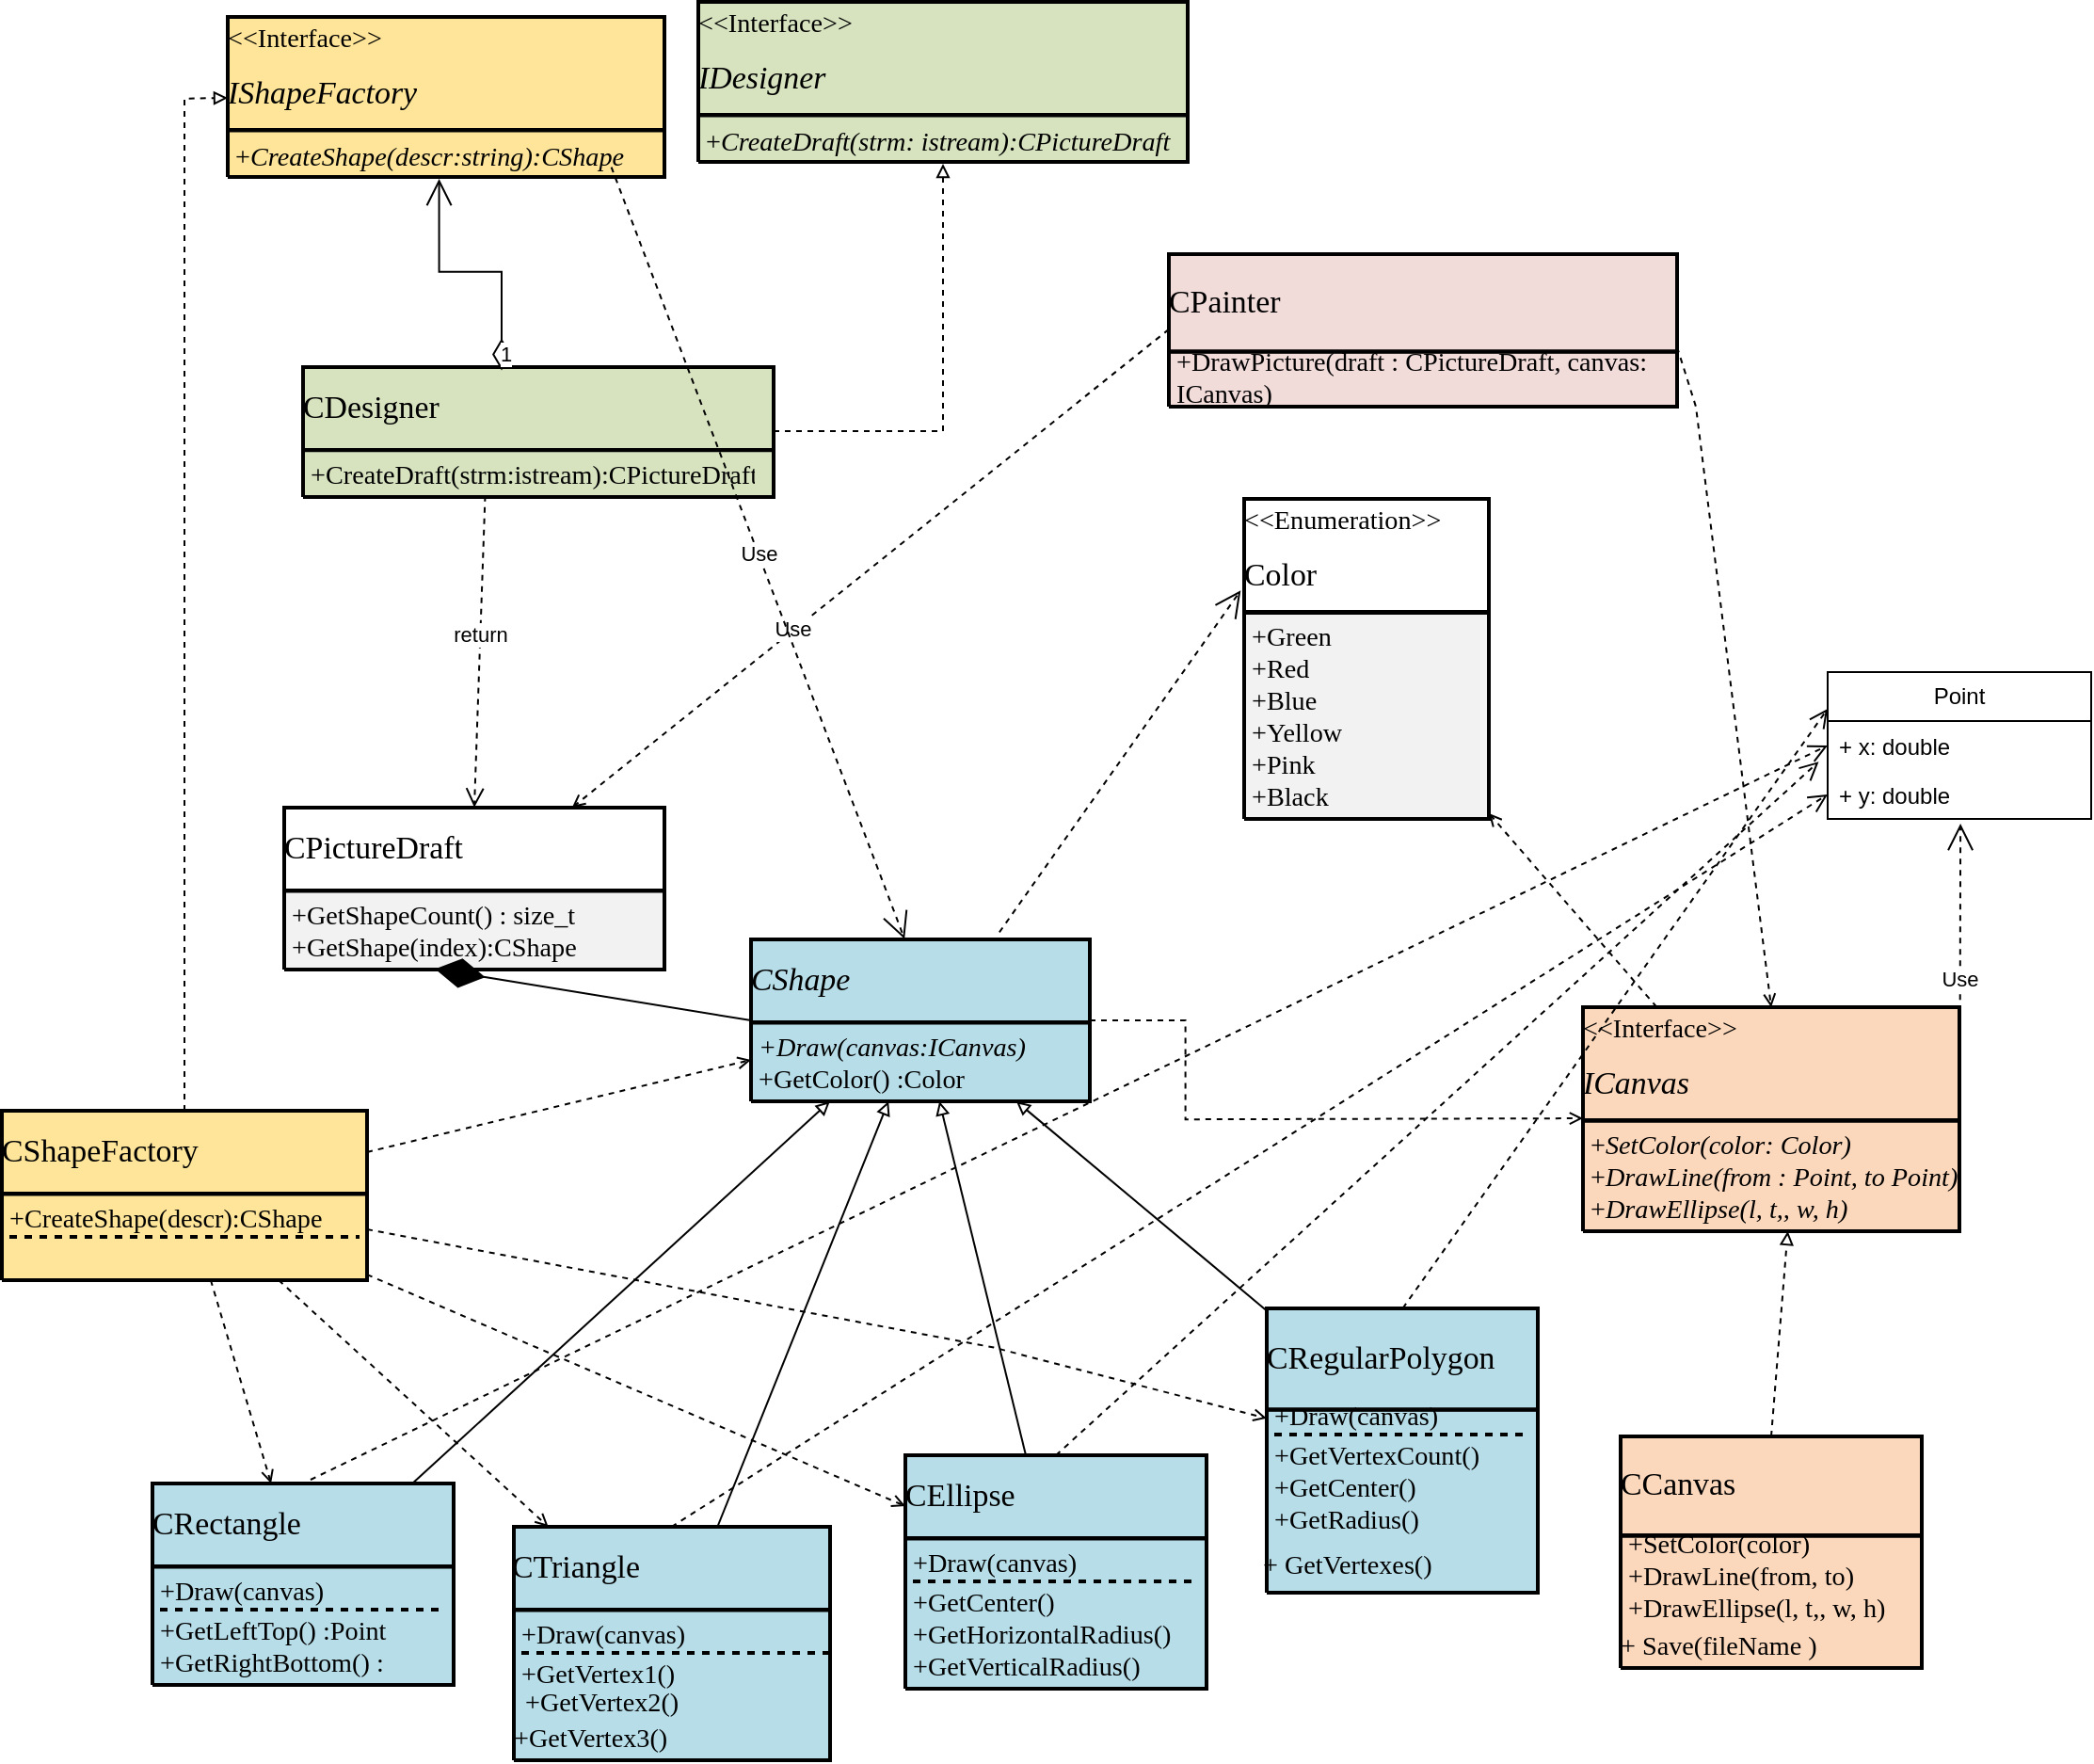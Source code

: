 <mxfile version="22.0.4" type="device" pages="2">
  <diagram id="C5RBs43oDa-KdzZeNtuy" name="Page-1">
    <mxGraphModel dx="1829" dy="575" grid="1" gridSize="10" guides="1" tooltips="1" connect="1" arrows="1" fold="1" page="1" pageScale="1" pageWidth="827" pageHeight="1169" math="0" shadow="0">
      <root>
        <mxCell id="WIyWlLk6GJQsqaUBKTNV-0" />
        <mxCell id="WIyWlLk6GJQsqaUBKTNV-1" parent="WIyWlLk6GJQsqaUBKTNV-0" />
        <UserObject label="" tags="Фон" id="NnnO_JEhxbwgJL6yhBD9-0">
          <mxCell style="vsdxID=1;fillColor=none;gradientColor=none;strokeColor=none;strokeWidth=2;spacingTop=3;spacingBottom=3;points=[[1,0.5,0],[0.5,0.5,0],[0.5,0,0]];labelBackgroundColor=none;rounded=0;html=1;whiteSpace=wrap;" parent="WIyWlLk6GJQsqaUBKTNV-1" vertex="1">
            <mxGeometry x="398" y="773" width="180" height="86" as="geometry" />
          </mxCell>
        </UserObject>
        <mxCell id="NnnO_JEhxbwgJL6yhBD9-1" style="vsdxID=2;fillColor=#b7dde8;gradientColor=none;shape=stencil(1ZLdDoIwDIWfZpczY9MnQLz0HRoZsDg3UqbA27ulGBGjJN551/Z8bfdzmMq7BlrNpOgC+rPuTRkapvZMSuMajSbEiKmCqbzyqGv0V1dS3kIiU3TxtzRhoD6ROqQYKcsE5QdCrXEz9CH+BO+yzTb7jK/AgKeo4gQf4Ug4jovCyjQxcBhMx9EHCMa7F9oC1prHTbyyUE+3IKnrtW7fyn9wtm+PvPi+GDw9UhlryWJzfempWCI/quIO);strokeColor=#000000;strokeWidth=2;points=[[0,0.5,0],[1,0.5,0],[0.5,1,0],[0.5,0,0]];labelBackgroundColor=none;rounded=0;html=1;whiteSpace=wrap;" parent="NnnO_JEhxbwgJL6yhBD9-0" vertex="1">
          <mxGeometry width="180" height="86" as="geometry" />
        </mxCell>
        <mxCell id="NnnO_JEhxbwgJL6yhBD9-2" style="vsdxID=3;fillColor=#b7dde8;gradientColor=none;shape=stencil(zZJNDsIgEIVPw5IE4Qi1LnuHiYWWiNAMaNvbC5lGazVduHI3P9/Mm0weU1XsYdBMipgwXPRo29QzdWRSWt9rtClHTNVMVSag7jDcfEv5AIUs0TXcy4aJ5kSZkGKm7CAoPxEKeM49XNAGGoJx3hR2d4mJw2Qjx5Ag2eDfWAfYaZ51uHHQLYPUiqPWw0f57y9z1q/e+5T6/uB9eAf9EdzI5+DlC2OdI1ut+1sf5RJ5UNUP);strokeColor=#000000;strokeWidth=2;points=[[0,0.5,0],[1,0.5,0],[0.5,1,0],[0.5,0,0]];labelBackgroundColor=none;rounded=0;html=1;whiteSpace=wrap;" parent="NnnO_JEhxbwgJL6yhBD9-0" vertex="1">
          <mxGeometry width="180" height="44" as="geometry" />
        </mxCell>
        <mxCell id="NnnO_JEhxbwgJL6yhBD9-3" value="&lt;div style=&quot;font-size: 1px&quot;&gt;&lt;font style=&quot;font-size:16.93px;font-family:Calibri;color:#000000;direction:ltr;letter-spacing:0px;line-height:120%;opacity:1&quot;&gt;&lt;i&gt;CShape&lt;br/&gt;&lt;/i&gt;&lt;/font&gt;&lt;/div&gt;" style="text;vsdxID=1;fillColor=none;gradientColor=none;strokeColor=none;strokeWidth=2;spacingTop=3;spacingBottom=3;points=[[1,0.5,0],[0.5,0.5,0],[0.5,0,0]];labelBackgroundColor=none;rounded=0;html=1;whiteSpace=wrap;verticalAlign=middle;align=left;overflow=width;;html=1;" parent="NnnO_JEhxbwgJL6yhBD9-0" vertex="1">
          <mxGeometry y="-0.19" width="180" height="44.31" as="geometry" />
        </mxCell>
        <UserObject label="&lt;div style=&quot;font-size: 1px&quot;&gt;&lt;font style=&quot;font-size:14.11px;font-family:Calibri;color:#000000;direction:ltr;letter-spacing:0px;line-height:120%;opacity:1&quot;&gt;&lt;i&gt;+Draw(canvas:ICanvas)&lt;br/&gt;&lt;/i&gt;&lt;/font&gt;&lt;/div&gt;" tags="Фон" id="NnnO_JEhxbwgJL6yhBD9-4">
          <mxCell style="verticalAlign=middle;align=left;overflow=width;vsdxID=6;fillColor=#ffffff;gradientColor=none;fillOpacity=0;shape=stencil(nZBLDoAgDERP0z3SIyjew0SURgSD+Lu9kMZoXLhwN9N5bdMClrNpJg1SzDH4QW/URgNYgZTkjA4UkwJUgGXng+6DX1zLfmoymdXo1zxh5z6RO6Q42BWCfc2oJfdAr/AX/IH+BF/rk7hv7MjaZ/L+RirxJ1Gd);strokeColor=#000000;strokeWidth=2;spacingTop=-3;spacingBottom=-3;spacingLeft=3;spacingRight=-3;points=[];labelBackgroundColor=none;rounded=0;html=1;whiteSpace=wrap;" parent="WIyWlLk6GJQsqaUBKTNV-1" vertex="1">
            <mxGeometry x="402" y="821" width="172" height="16" as="geometry" />
          </mxCell>
        </UserObject>
        <UserObject label="" tags="Фон" id="NnnO_JEhxbwgJL6yhBD9-5">
          <mxCell style="vsdxID=9;fillColor=none;gradientColor=none;strokeColor=none;strokeWidth=2;spacingTop=3;spacingBottom=3;points=[[1,0.5,0],[0.5,0.5,0],[0.5,0,0]];labelBackgroundColor=none;rounded=0;html=1;whiteSpace=wrap;" parent="WIyWlLk6GJQsqaUBKTNV-1" vertex="1">
            <mxGeometry x="80" y="1062" width="160" height="107" as="geometry" />
          </mxCell>
        </UserObject>
        <mxCell id="NnnO_JEhxbwgJL6yhBD9-6" style="vsdxID=10;fillColor=#b7dde8;gradientColor=none;shape=stencil(1ZLdDoIwDIWfZpczYzO+AOKl79DIgMW5kTIF3t4txYgYJfHOu7bna7ufw1TeNdBqJkUX0J91b8rQMLVnUhrXaDQhRkwVTOWVR12jv7qS8hYSmaKLv6UJA/WJ1CHFSFkmKD8Qao2boQ/xJ3ibbdTuM74CA56iihN8hCPhOC4KK9PEwGEwHUcfIBjvXmgLWGseN/HKQj3dgqSu17p9K//B2b498uL7YvD0SGWsJYvN9aWnYon8qIo7);strokeColor=#000000;strokeWidth=2;points=[[0,0.5,0],[1,0.5,0],[0.5,1,0],[0.5,0,0]];labelBackgroundColor=none;rounded=0;html=1;whiteSpace=wrap;" parent="NnnO_JEhxbwgJL6yhBD9-5" vertex="1">
          <mxGeometry width="160" height="107" as="geometry" />
        </mxCell>
        <mxCell id="NnnO_JEhxbwgJL6yhBD9-7" style="vsdxID=11;fillColor=#b7dde8;gradientColor=none;shape=stencil(zZJNDsIgEIVPw5IE4Qi1LnuHiYWWiNAMaNvbC5lGazVduHI3P9/Mm0weU1XsYdBMipgwXPRo29QzdWRSWt9rtClHTNVMVSag7jDcfEv5AIUs0TXcy4aJ5kSZkGKm7CAoPxEKeM49XNAGGoJx3hR2d4mJw2Qjx5Ag2eDfWAfYaZ51uHHQLYPUiqPWw0f57y9z1q/e+5T6/uB9eAf9EdzI5+DlC2OdI1ut+1sf5RJ5UNUP);strokeColor=#000000;strokeWidth=2;points=[[0,0.5,0],[1,0.5,0],[0.5,1,0],[0.5,0,0]];labelBackgroundColor=none;rounded=0;html=1;whiteSpace=wrap;" parent="NnnO_JEhxbwgJL6yhBD9-5" vertex="1">
          <mxGeometry width="160" height="44" as="geometry" />
        </mxCell>
        <mxCell id="NnnO_JEhxbwgJL6yhBD9-8" value="&lt;div style=&quot;font-size: 1px&quot;&gt;&lt;font style=&quot;font-size:16.93px;font-family:Calibri;color:#000000;direction:ltr;letter-spacing:0px;line-height:120%;opacity:1&quot;&gt;CRectangle&lt;br/&gt;&lt;/font&gt;&lt;/div&gt;" style="text;vsdxID=9;fillColor=none;gradientColor=none;strokeColor=none;strokeWidth=2;spacingTop=3;spacingBottom=3;points=[[1,0.5,0],[0.5,0.5,0],[0.5,0,0]];labelBackgroundColor=none;rounded=0;html=1;whiteSpace=wrap;verticalAlign=middle;align=left;overflow=width;;html=1;" parent="NnnO_JEhxbwgJL6yhBD9-5" vertex="1">
          <mxGeometry y="-0.13" width="160" height="44.31" as="geometry" />
        </mxCell>
        <UserObject label="&lt;div style=&quot;font-size: 1px&quot;&gt;&lt;font style=&quot;font-size:14.11px;font-family:Calibri;color:#000000;direction:ltr;letter-spacing:0px;line-height:120%;opacity:1&quot;&gt;+Draw(canvas)&lt;br/&gt;&lt;/font&gt;&lt;/div&gt;" tags="Фон" id="NnnO_JEhxbwgJL6yhBD9-9">
          <mxCell style="verticalAlign=middle;align=left;overflow=width;vsdxID=14;fillColor=#ffffff;gradientColor=none;fillOpacity=0;shape=stencil(nZBLDoAgDERP0z3SIyjew0SURgSD+Lu9kMZoXLhwN9N5bdMClrNpJg1SzDH4QW/URgNYgZTkjA4UkwJUgGXng+6DX1zLfmoymdXo1zxh5z6RO6Q42BWCfc2oJfdAr/AX/IH+BF/rk7hv7MjaZ/L+RirxJ1Gd);strokeColor=#000000;strokeWidth=2;spacingTop=-3;spacingBottom=-3;spacingLeft=3;spacingRight=-3;points=[];labelBackgroundColor=none;rounded=0;html=1;whiteSpace=wrap;" parent="WIyWlLk6GJQsqaUBKTNV-1" vertex="1">
            <mxGeometry x="84" y="1110" width="152" height="16" as="geometry" />
          </mxCell>
        </UserObject>
        <UserObject label="" tags="Фон" id="NnnO_JEhxbwgJL6yhBD9-10">
          <mxCell style="vsdxID=17;fillColor=none;gradientColor=none;strokeColor=none;strokeWidth=2;spacingTop=3;spacingBottom=3;points=[[1,0.5,0],[0.5,0.5,0],[0.5,0,0]];labelBackgroundColor=none;rounded=0;html=1;whiteSpace=wrap;" parent="WIyWlLk6GJQsqaUBKTNV-1" vertex="1">
            <mxGeometry x="272" y="1085" width="168" height="124" as="geometry" />
          </mxCell>
        </UserObject>
        <mxCell id="NnnO_JEhxbwgJL6yhBD9-11" style="vsdxID=18;fillColor=#b7dde8;gradientColor=none;shape=stencil(1ZLdDoIwDIWfZpczc4vxARAveYdGBizOjZQp8PZuKUbEKIl33rU9X9v9HKayroFWMym6gP6se1OGhqkDk9K4RqMJMWIqZyqrPOoa/dWVlLeQyBRd/C1NGKhPpA4pRsq2gvIjoda4GfoQf4LVbrOXn/EVGPAUVZzgAgrCcVwUVqaJgcNgOo4+QDDevdAWsNY8buKVhXq6BUldr3X7Vv6Ds3175MX3xeDpkcpYSxab60tPxRL5UeV3);strokeColor=#000000;strokeWidth=2;points=[[0,0.5,0],[1,0.5,0],[0.5,1,0],[0.5,0,0]];labelBackgroundColor=none;rounded=0;html=1;whiteSpace=wrap;" parent="NnnO_JEhxbwgJL6yhBD9-10" vertex="1">
          <mxGeometry width="168" height="124" as="geometry" />
        </mxCell>
        <mxCell id="NnnO_JEhxbwgJL6yhBD9-12" style="vsdxID=19;fillColor=#b7dde8;gradientColor=none;shape=stencil(zZJNDsIgEIVPw5IE4Qi1LnuHiYWWiNAMaNvbC5lGazVduHI3P9/Mm0weU1XsYdBMipgwXPRo29QzdWRSWt9rtClHTNVMVSag7jDcfEv5AIUs0TXcy4aJ5kSZkGKm7CAoPxEKeM49XNAGGoJx3hR2d4mJw2Qjx5Ag2eDfWAfYaZ51uHHQLYPUiqPWw0f57y9z1q/e+5T6/uB9eAf9EdzI5+DlC2OdI1ut+1sf5RJ5UNUP);strokeColor=#000000;strokeWidth=2;points=[[0,0.5,0],[1,0.5,0],[0.5,1,0],[0.5,0,0]];labelBackgroundColor=none;rounded=0;html=1;whiteSpace=wrap;" parent="NnnO_JEhxbwgJL6yhBD9-10" vertex="1">
          <mxGeometry width="168" height="44" as="geometry" />
        </mxCell>
        <mxCell id="NnnO_JEhxbwgJL6yhBD9-13" value="&lt;div style=&quot;font-size: 1px&quot;&gt;&lt;font style=&quot;font-size:16.93px;font-family:Calibri;color:#000000;direction:ltr;letter-spacing:0px;line-height:120%;opacity:1&quot;&gt;CTriangle&lt;br/&gt;&lt;/font&gt;&lt;/div&gt;" style="text;vsdxID=17;fillColor=none;gradientColor=none;strokeColor=none;strokeWidth=2;spacingTop=3;spacingBottom=3;points=[[1,0.5,0],[0.5,0.5,0],[0.5,0,0]];labelBackgroundColor=none;rounded=0;html=1;whiteSpace=wrap;verticalAlign=middle;align=left;overflow=width;;html=1;" parent="NnnO_JEhxbwgJL6yhBD9-10" vertex="1">
          <mxGeometry x="-0.501" width="168.502" height="44.31" as="geometry" />
        </mxCell>
        <UserObject label="&lt;div style=&quot;font-size: 1px&quot;&gt;&lt;font style=&quot;font-size:14.11px;font-family:Calibri;color:#000000;direction:ltr;letter-spacing:0px;line-height:120%;opacity:1&quot;&gt;+GetVertex2()&amp;nbsp;&lt;br&gt;&lt;/font&gt;&lt;/div&gt;: Point" tags="Фон" id="NnnO_JEhxbwgJL6yhBD9-49">
          <mxCell style="verticalAlign=middle;align=left;overflow=width;vsdxID=137;fillColor=#ffffff;gradientColor=none;fillOpacity=0;shape=stencil(nZBLDoAgDERP0z3SIyjew0SURgSD+Lu9kMZoXLhwN9N5bdMClrNpJg1SzDH4QW/URgNYgZTkjA4UkwJUgGXng+6DX1zLfmoymdXo1zxh5z6RO6Q42BWCfc2oJfdAr/AX/IH+BF/rk7hv7MjaZ/L+RirxJ1Gd);strokeColor=#000000;strokeWidth=2;spacingTop=-3;spacingBottom=-3;spacingLeft=3;spacingRight=-3;points=[];labelBackgroundColor=none;rounded=0;html=1;whiteSpace=wrap;" parent="NnnO_JEhxbwgJL6yhBD9-10" vertex="1">
            <mxGeometry x="6.211" y="84" width="148.615" height="16" as="geometry" />
          </mxCell>
        </UserObject>
        <UserObject label="&lt;div style=&quot;font-size: 1px&quot;&gt;&lt;font style=&quot;font-size:14.11px;font-family:Calibri;color:#000000;direction:ltr;letter-spacing:0px;line-height:120%;opacity:1&quot;&gt;+Draw(canvas)&amp;nbsp;&lt;br&gt;&lt;/font&gt;&lt;/div&gt;" tags="Фон" id="NnnO_JEhxbwgJL6yhBD9-14">
          <mxCell style="verticalAlign=middle;align=left;overflow=width;vsdxID=22;fillColor=#ffffff;gradientColor=none;fillOpacity=0;shape=stencil(nZBLDoAgDERP0z3SIyjew0SURgSD+Lu9kMZoXLhwN9N5bdMClrNpJg1SzDH4QW/URgNYgZTkjA4UkwJUgGXng+6DX1zLfmoymdXo1zxh5z6RO6Q42BWCfc2oJfdAr/AX/IH+BF/rk7hv7MjaZ/L+RirxJ1Gd);strokeColor=#000000;strokeWidth=2;spacingTop=-3;spacingBottom=-3;spacingLeft=3;spacingRight=-3;points=[];labelBackgroundColor=none;rounded=0;html=1;whiteSpace=wrap;" parent="WIyWlLk6GJQsqaUBKTNV-1" vertex="1">
            <mxGeometry x="276" y="1133" width="204" height="16" as="geometry" />
          </mxCell>
        </UserObject>
        <UserObject label="" tags="Фон" id="NnnO_JEhxbwgJL6yhBD9-15">
          <mxCell style="vsdxID=25;fillColor=none;gradientColor=none;strokeColor=none;strokeWidth=2;spacingTop=3;spacingBottom=3;points=[[1,0.5,0],[0.5,0.5,0],[0.5,0,0]];labelBackgroundColor=none;rounded=0;html=1;whiteSpace=wrap;" parent="WIyWlLk6GJQsqaUBKTNV-1" vertex="1">
            <mxGeometry x="480" y="1047" width="160" height="124" as="geometry" />
          </mxCell>
        </UserObject>
        <mxCell id="NnnO_JEhxbwgJL6yhBD9-16" style="vsdxID=26;fillColor=#b7dde8;gradientColor=none;shape=stencil(1ZLdDoIwDIWfZpczc4vxARAveYdGBizOjZQp8PZuKUbEKIl33rU9X9v9HKayroFWMym6gP6se1OGhqkDk9K4RqMJMWIqZyqrPOoa/dWVlLeQyBRd/C1NGKhPpA4pRsq2gvIjoda4GfoQf4LVbrOXn/EVGPAUVZzgAgrCcVwUVqaJgcNgOo4+QDDevdAWsNY8buKVhXq6BUldr3X7Vv6Ds3175MX3xeDpkcpYSxab60tPxRL5UeV3);strokeColor=#000000;strokeWidth=2;points=[[0,0.5,0],[1,0.5,0],[0.5,1,0],[0.5,0,0]];labelBackgroundColor=none;rounded=0;html=1;whiteSpace=wrap;" parent="NnnO_JEhxbwgJL6yhBD9-15" vertex="1">
          <mxGeometry width="160" height="124" as="geometry" />
        </mxCell>
        <mxCell id="NnnO_JEhxbwgJL6yhBD9-17" style="vsdxID=27;fillColor=#b7dde8;gradientColor=none;shape=stencil(zZJNDsIgEIVPw5IE4Qi1LnuHiYWWiNAMaNvbC5lGazVduHI3P9/Mm0weU1XsYdBMipgwXPRo29QzdWRSWt9rtClHTNVMVSag7jDcfEv5AIUs0TXcy4aJ5kSZkGKm7CAoPxEKeM49XNAGGoJx3hR2d4mJw2Qjx5Ag2eDfWAfYaZ51uHHQLYPUiqPWw0f57y9z1q/e+5T6/uB9eAf9EdzI5+DlC2OdI1ut+1sf5RJ5UNUP);strokeColor=#000000;strokeWidth=2;points=[[0,0.5,0],[1,0.5,0],[0.5,1,0],[0.5,0,0]];labelBackgroundColor=none;rounded=0;html=1;whiteSpace=wrap;" parent="NnnO_JEhxbwgJL6yhBD9-15" vertex="1">
          <mxGeometry width="160" height="44" as="geometry" />
        </mxCell>
        <mxCell id="NnnO_JEhxbwgJL6yhBD9-18" value="&lt;div style=&quot;font-size: 1px&quot;&gt;&lt;font style=&quot;font-size:16.93px;font-family:Calibri;color:#000000;direction:ltr;letter-spacing:0px;line-height:120%;opacity:1&quot;&gt;CEllipse&lt;br/&gt;&lt;/font&gt;&lt;/div&gt;" style="text;vsdxID=25;fillColor=none;gradientColor=none;strokeColor=none;strokeWidth=2;spacingTop=3;spacingBottom=3;points=[[1,0.5,0],[0.5,0.5,0],[0.5,0,0]];labelBackgroundColor=none;rounded=0;html=1;whiteSpace=wrap;verticalAlign=middle;align=left;overflow=width;;html=1;" parent="NnnO_JEhxbwgJL6yhBD9-15" vertex="1">
          <mxGeometry width="160" height="44.31" as="geometry" />
        </mxCell>
        <UserObject label="&lt;div style=&quot;font-size: 1px&quot;&gt;&lt;font style=&quot;font-size:14.11px;font-family:Calibri;color:#000000;direction:ltr;letter-spacing:0px;line-height:120%;opacity:1&quot;&gt;+Draw(canvas)&lt;br/&gt;&lt;/font&gt;&lt;/div&gt;" tags="Фон" id="NnnO_JEhxbwgJL6yhBD9-19">
          <mxCell style="verticalAlign=middle;align=left;overflow=width;vsdxID=30;fillColor=#ffffff;gradientColor=none;fillOpacity=0;shape=stencil(nZBLDoAgDERP0z3SIyjew0SURgSD+Lu9kMZoXLhwN9N5bdMClrNpJg1SzDH4QW/URgNYgZTkjA4UkwJUgGXng+6DX1zLfmoymdXo1zxh5z6RO6Q42BWCfc2oJfdAr/AX/IH+BF/rk7hv7MjaZ/L+RirxJ1Gd);strokeColor=#000000;strokeWidth=2;spacingTop=-3;spacingBottom=-3;spacingLeft=3;spacingRight=-3;points=[];labelBackgroundColor=none;rounded=0;html=1;whiteSpace=wrap;" parent="WIyWlLk6GJQsqaUBKTNV-1" vertex="1">
            <mxGeometry x="484" y="1095" width="152" height="16" as="geometry" />
          </mxCell>
        </UserObject>
        <UserObject label="" tags="Фон" id="NnnO_JEhxbwgJL6yhBD9-20">
          <mxCell style="vsdxID=58;fillColor=none;gradientColor=none;strokeColor=none;strokeWidth=2;spacingTop=3;spacingBottom=3;points=[[1,0.5,0],[0.5,0.5,0],[0.5,0,0]];labelBackgroundColor=none;rounded=0;html=1;whiteSpace=wrap;" parent="WIyWlLk6GJQsqaUBKTNV-1" vertex="1">
            <mxGeometry x="672" y="969" width="144" height="151" as="geometry" />
          </mxCell>
        </UserObject>
        <mxCell id="NnnO_JEhxbwgJL6yhBD9-21" style="vsdxID=59;fillColor=#b7dde8;gradientColor=none;shape=stencil(1ZLdDoIwDIWfZpczc4vxARAveYdGBizOjZQp8PZuKUbEKIl33rU9X9v9HKayroFWMym6gP6se1OGhqkDk9K4RqMJMWIqZyqrPOoa/dWVlLeQyBRd/C1NGKhPpA4pRsq2gvIjoda4GfoQf4LVbrOXn/EVGPAUVZzgAgrCcVwUVqaJgcNgOo4+QDDevdAWsNY8buKVhXq6BUldr3X7Vv6Ds3175MX3xeDpkcpYSxab60tPxRL5UeV3);strokeColor=#000000;strokeWidth=2;points=[[0,0.5,0],[1,0.5,0],[0.5,1,0],[0.5,0,0]];labelBackgroundColor=none;rounded=0;html=1;whiteSpace=wrap;" parent="NnnO_JEhxbwgJL6yhBD9-20" vertex="1">
          <mxGeometry width="144" height="151" as="geometry" />
        </mxCell>
        <mxCell id="NnnO_JEhxbwgJL6yhBD9-22" style="vsdxID=60;fillColor=#b7dde8;gradientColor=none;shape=stencil(zZJNDsIgEIVPw5IE4Qi1LnuHiYWWiNAMaNvbC5lGazVduHI3P9/Mm0weU1XsYdBMipgwXPRo29QzdWRSWt9rtClHTNVMVSag7jDcfEv5AIUs0TXcy4aJ5kSZkGKm7CAoPxEKeM49XNAGGoJx3hR2d4mJw2Qjx5Ag2eDfWAfYaZ51uHHQLYPUiqPWw0f57y9z1q/e+5T6/uB9eAf9EdzI5+DlC2OdI1ut+1sf5RJ5UNUP);strokeColor=#000000;strokeWidth=2;points=[[0,0.5,0],[1,0.5,0],[0.5,1,0],[0.5,0,0]];labelBackgroundColor=none;rounded=0;html=1;whiteSpace=wrap;" parent="NnnO_JEhxbwgJL6yhBD9-20" vertex="1">
          <mxGeometry width="144" height="53.581" as="geometry" />
        </mxCell>
        <mxCell id="NnnO_JEhxbwgJL6yhBD9-23" value="&lt;div style=&quot;font-size: 1px&quot;&gt;&lt;font style=&quot;font-size:16.93px;font-family:Calibri;color:#000000;direction:ltr;letter-spacing:0px;line-height:120%;opacity:1&quot;&gt;CRegularPolygon&lt;br/&gt;&lt;/font&gt;&lt;/div&gt;" style="text;vsdxID=58;fillColor=none;gradientColor=none;strokeColor=none;strokeWidth=2;spacingTop=3;spacingBottom=3;points=[[1,0.5,0],[0.5,0.5,0],[0.5,0,0]];labelBackgroundColor=none;rounded=0;html=1;whiteSpace=wrap;verticalAlign=middle;align=left;overflow=width;;html=1;" parent="NnnO_JEhxbwgJL6yhBD9-20" vertex="1">
          <mxGeometry y="-0.085" width="144.57" height="53.958" as="geometry" />
        </mxCell>
        <UserObject label="&lt;div style=&quot;font-size: 1px&quot;&gt;&lt;font style=&quot;font-size:14.11px;font-family:Calibri;color:#000000;direction:ltr;letter-spacing:0px;line-height:120%;opacity:1&quot;&gt;+Draw(canvas)&lt;br/&gt;&lt;/font&gt;&lt;/div&gt;" tags="Фон" id="NnnO_JEhxbwgJL6yhBD9-24">
          <mxCell style="verticalAlign=middle;align=left;overflow=width;vsdxID=63;fillColor=#ffffff;gradientColor=none;fillOpacity=0;shape=stencil(nZBLDoAgDERP0z3SIyjew0SURgSD+Lu9kMZoXLhwN9N5bdMClrNpJg1SzDH4QW/URgNYgZTkjA4UkwJUgGXng+6DX1zLfmoymdXo1zxh5z6RO6Q42BWCfc2oJfdAr/AX/IH+BF/rk7hv7MjaZ/L+RirxJ1Gd);strokeColor=#000000;strokeWidth=2;spacingTop=-3;spacingBottom=-3;spacingLeft=3;spacingRight=-3;points=[];labelBackgroundColor=none;rounded=0;html=1;whiteSpace=wrap;" parent="WIyWlLk6GJQsqaUBKTNV-1" vertex="1">
            <mxGeometry x="676" y="1017" width="136" height="16" as="geometry" />
          </mxCell>
        </UserObject>
        <UserObject label="" tags="Фон" id="NnnO_JEhxbwgJL6yhBD9-25">
          <mxCell style="vsdxID=76;fillColor=none;gradientColor=none;strokeColor=none;strokeWidth=2;spacingBottom=3;points=[[1,0.5,0],[0.5,0.5,0],[0.5,0,0]];labelBackgroundColor=none;rounded=0;html=1;whiteSpace=wrap;" parent="WIyWlLk6GJQsqaUBKTNV-1" vertex="1">
            <mxGeometry x="840" y="809" width="200" height="119" as="geometry" />
          </mxCell>
        </UserObject>
        <mxCell id="NnnO_JEhxbwgJL6yhBD9-26" style="vsdxID=77;fillColor=#fbd7bb;gradientColor=none;shape=stencil(3ZLdDoIwDIWfZpeQsjFw1/68x6IDFicjZSq+vSPVCCRq4qV3bc93tiY9TKz7RneGcegD+qO52kNomNgwzm3bGLQhVkxsmVhXHk2N/tweqO/0SI7VyV/GFwbywejgcKMuA+p3hDrbTtCn+BMsIS3Fe/wLrHEfVXzAQmZcllIWZQkyT0GRGR/uvMiVVLnKQKoVT6Eg+ctPMCR6sH2CPuhgfTujncbaJHGLpHK6nkn91ZhuMs7+Ye9Px1mcPRavbFXWOYrmVF9mMY4ox2J7Bw==);strokeColor=#000000;strokeWidth=2;points=[[0,0.5,0],[1,0.5,0],[0.5,1,0],[0.5,0,0]];labelBackgroundColor=none;rounded=0;html=1;whiteSpace=wrap;" parent="NnnO_JEhxbwgJL6yhBD9-25" vertex="1">
          <mxGeometry width="200" height="119" as="geometry" />
        </mxCell>
        <mxCell id="NnnO_JEhxbwgJL6yhBD9-27" style="vsdxID=78;fillColor=#fbd7bb;gradientColor=none;shape=stencil(zZJNDsIgEIVPw5IE4Qi1LnuHiYWWiNAMaNvbC5lGazVduHI3P9/Mm0weU1XsYdBMipgwXPRo29QzdWRSWt9rtClHTNVMVSag7jDcfEv5AIUs0TXcy4aJ5kSZkGKm7CAoPxEKeM49XNAGGoJx3hR2d4mJw2Qjx5Ag2eDfWAfYaZ51uHHQLYPUiqPWw0f57y9z1q/e+5T6/uB9eAf9EdzI5+DlC2OdI1ut+1sf5RJ5UNUP);strokeColor=#000000;strokeWidth=2;points=[[0,0.5,0],[1,0.5,0],[0.5,1,0],[0.5,0,0]];labelBackgroundColor=none;rounded=0;html=1;whiteSpace=wrap;" parent="NnnO_JEhxbwgJL6yhBD9-25" vertex="1">
          <mxGeometry width="200" height="60" as="geometry" />
        </mxCell>
        <mxCell id="NnnO_JEhxbwgJL6yhBD9-28" value="&lt;div style=&quot;font-size: 1px&quot;&gt;&lt;p style=&quot;text-align:left;margin-left:0;margin-right:0;margin-top:0px;margin-bottom:0px;text-indent:0;vertical-align:middle;direction:ltr;&quot;&gt;&lt;font style=&quot;font-size:14.11px;font-family:Calibri;color:#000000;direction:ltr;letter-spacing:0px;line-height:120%;opacity:1&quot;&gt;&amp;lt;&amp;lt;Interface&amp;gt;&amp;gt;&lt;br/&gt;&lt;/font&gt;&lt;/p&gt;&lt;/div&gt;" style="verticalAlign=middle;align=left;overflow=width;vsdxID=79;fillColor=none;gradientColor=none;strokeColor=none;strokeWidth=2;spacingBottom=-3;points=[[0,0.5,0],[1,0.5,0],[0.5,1,0],[0.5,0,0]];labelBackgroundColor=none;rounded=0;html=1;whiteSpace=wrap;" parent="NnnO_JEhxbwgJL6yhBD9-25" vertex="1">
          <mxGeometry width="200" height="22" as="geometry" />
        </mxCell>
        <mxCell id="NnnO_JEhxbwgJL6yhBD9-29" value="&lt;div style=&quot;font-size: 1px&quot;&gt;&lt;font style=&quot;font-size:16.93px;font-family:Calibri;color:#000000;direction:ltr;letter-spacing:0px;line-height:120%;opacity:1&quot;&gt;&lt;i&gt;ICanvas&lt;br/&gt;&lt;/i&gt;&lt;/font&gt;&lt;/div&gt;" style="text;vsdxID=76;fillColor=none;gradientColor=none;strokeColor=none;strokeWidth=2;spacingBottom=3;points=[[1,0.5,0],[0.5,0.5,0],[0.5,0,0]];labelBackgroundColor=none;rounded=0;html=1;whiteSpace=wrap;verticalAlign=middle;align=left;overflow=width;;html=1;" parent="NnnO_JEhxbwgJL6yhBD9-25" vertex="1">
          <mxGeometry y="22.22" width="200" height="37.96" as="geometry" />
        </mxCell>
        <UserObject label="&lt;div style=&quot;font-size: 1px&quot;&gt;&lt;font style=&quot;font-size:14.11px;font-family:Calibri;color:#000000;direction:ltr;letter-spacing:0px;line-height:120%;opacity:1&quot;&gt;+&lt;/font&gt;&lt;font style=&quot;font-size:14.11px;font-family:Themed;color:#000000;direction:ltr;letter-spacing:0px;line-height:120%;opacity:1&quot;&gt;&lt;i&gt;DrawLine(from : Point, to Point)&lt;/i&gt;&lt;/font&gt;&lt;font style=&quot;font-size:14.11px;font-family:Themed;color:#000000;direction:ltr;letter-spacing:0px;line-height:120%;opacity:1&quot;&gt;&lt;br&gt;&lt;/font&gt;&lt;/div&gt;" tags="Фон" id="NnnO_JEhxbwgJL6yhBD9-30">
          <mxCell style="verticalAlign=middle;align=left;overflow=width;vsdxID=81;fillColor=#ffffff;gradientColor=none;fillOpacity=0;shape=stencil(nZBLDoAgDERP0z3SIyjew0SURgSD+Lu9kMZoXLhwN9N5bdMClrNpJg1SzDH4QW/URgNYgZTkjA4UkwJUgGXng+6DX1zLfmoymdXo1zxh5z6RO6Q42BWCfc2oJfdAr/AX/IH+BF/rk7hv7MjaZ/L+RirxJ1Gd);strokeColor=#000000;strokeWidth=2;spacingTop=-3;spacingBottom=-3;spacingLeft=3;spacingRight=-3;points=[];labelBackgroundColor=none;rounded=0;html=1;whiteSpace=wrap;" parent="WIyWlLk6GJQsqaUBKTNV-1" vertex="1">
            <mxGeometry x="844" y="890" width="196" height="16" as="geometry" />
          </mxCell>
        </UserObject>
        <UserObject label="" tags="Фон" id="NnnO_JEhxbwgJL6yhBD9-31">
          <mxCell style="vsdxID=89;fillColor=none;gradientColor=none;strokeColor=none;strokeWidth=2;spacingBottom=3;points=[[1,0.5,0],[0.5,0.5,0],[0.5,0,0]];labelBackgroundColor=none;rounded=0;html=1;whiteSpace=wrap;" parent="WIyWlLk6GJQsqaUBKTNV-1" vertex="1">
            <mxGeometry x="120" y="283" width="232" height="85" as="geometry" />
          </mxCell>
        </UserObject>
        <mxCell id="NnnO_JEhxbwgJL6yhBD9-32" style="vsdxID=90;fillColor=#fee599;gradientColor=none;shape=stencil(1ZLPDoIwDMafZseZuR30jnjkHRoZsDg3UqbA27ulGBGjJN68tf1+bffnYyrrGmg1k6IL6M+6N2VomDowKY1rNJoQI6ZyprLKo67RX11JeQuJTNHF39KEgfpE6pBipGwrKD8Sao2boQ/xJ3gnNnv1GV+BAU9RxQkuoCAcx0VhZZoYOAym4+gDBOPdC20Ba83jJl5ZqKdbkNT1Wrdv5T8427dHXnxfDJ4eqYy1ZLG5vvRULJEfVX4H);strokeColor=#000000;strokeWidth=2;points=[[0,0.5,0],[1,0.5,0],[0.5,1,0],[0.5,0,0]];labelBackgroundColor=none;rounded=0;html=1;whiteSpace=wrap;" parent="NnnO_JEhxbwgJL6yhBD9-31" vertex="1">
          <mxGeometry width="232" height="85" as="geometry" />
        </mxCell>
        <mxCell id="NnnO_JEhxbwgJL6yhBD9-33" style="vsdxID=91;fillColor=#fee599;gradientColor=none;shape=stencil(zZJNDsIgEIVPw5IE4Qi1LnuHiYWWiNAMaNvbC5lGazVduHI3P9/Mm0weU1XsYdBMipgwXPRo29QzdWRSWt9rtClHTNVMVSag7jDcfEv5AIUs0TXcy4aJ5kSZkGKm7CAoPxEKeM49XNAGGoJx3hR2d4mJw2Qjx5Ag2eDfWAfYaZ51uHHQLYPUiqPWw0f57y9z1q/e+5T6/uB9eAf9EdzI5+DlC2OdI1ut+1sf5RJ5UNUP);strokeColor=#000000;strokeWidth=2;points=[[0,0.5,0],[1,0.5,0],[0.5,1,0],[0.5,0,0]];labelBackgroundColor=none;rounded=0;html=1;whiteSpace=wrap;" parent="NnnO_JEhxbwgJL6yhBD9-31" vertex="1">
          <mxGeometry width="232" height="60" as="geometry" />
        </mxCell>
        <mxCell id="NnnO_JEhxbwgJL6yhBD9-34" value="&lt;div style=&quot;font-size: 1px&quot;&gt;&lt;p style=&quot;text-align:left;margin-left:0;margin-right:0;margin-top:0px;margin-bottom:0px;text-indent:0;vertical-align:middle;direction:ltr;&quot;&gt;&lt;font style=&quot;font-size:14.11px;font-family:Calibri;color:#000000;direction:ltr;letter-spacing:0px;line-height:120%;opacity:1&quot;&gt;&amp;lt;&amp;lt;Interface&amp;gt;&amp;gt;&lt;br/&gt;&lt;/font&gt;&lt;/p&gt;&lt;/div&gt;" style="verticalAlign=middle;align=left;overflow=width;vsdxID=92;fillColor=none;gradientColor=none;strokeColor=none;strokeWidth=2;spacingBottom=-3;points=[[0,0.5,0],[1,0.5,0],[0.5,1,0],[0.5,0,0]];labelBackgroundColor=none;rounded=0;html=1;whiteSpace=wrap;" parent="NnnO_JEhxbwgJL6yhBD9-31" vertex="1">
          <mxGeometry width="232" height="22" as="geometry" />
        </mxCell>
        <mxCell id="NnnO_JEhxbwgJL6yhBD9-35" value="&lt;div style=&quot;font-size: 1px&quot;&gt;&lt;font style=&quot;font-size:16.93px;font-family:Calibri;color:#000000;direction:ltr;letter-spacing:0px;line-height:120%;opacity:1&quot;&gt;&lt;i&gt;IShapeFactory&lt;br/&gt;&lt;/i&gt;&lt;/font&gt;&lt;/div&gt;" style="text;vsdxID=89;fillColor=none;gradientColor=none;strokeColor=none;strokeWidth=2;spacingBottom=3;points=[[1,0.5,0],[0.5,0.5,0],[0.5,0,0]];labelBackgroundColor=none;rounded=0;html=1;whiteSpace=wrap;verticalAlign=middle;align=left;overflow=width;;html=1;" parent="NnnO_JEhxbwgJL6yhBD9-31" vertex="1">
          <mxGeometry y="22.1" width="232" height="37.96" as="geometry" />
        </mxCell>
        <UserObject label="&lt;div style=&quot;font-size: 1px&quot;&gt;&lt;font style=&quot;font-size:14.11px;font-family:Calibri;color:#000000;direction:ltr;letter-spacing:0px;line-height:120%;opacity:1&quot;&gt;+&lt;/font&gt;&lt;font style=&quot;font-size:14.11px;font-family:Themed;color:#000000;direction:ltr;letter-spacing:0px;line-height:120%;opacity:1&quot;&gt;&lt;i&gt;CreateShape(descr:string):CShape&lt;br/&gt;&lt;/i&gt;&lt;/font&gt;&lt;/div&gt;" tags="Фон" id="NnnO_JEhxbwgJL6yhBD9-36">
          <mxCell style="verticalAlign=middle;align=left;overflow=width;vsdxID=94;fillColor=#ffffff;gradientColor=none;fillOpacity=0;shape=stencil(nZBLDoAgDERP0z3SIyjew0SURgSD+Lu9kMZoXLhwN9N5bdMClrNpJg1SzDH4QW/URgNYgZTkjA4UkwJUgGXng+6DX1zLfmoymdXo1zxh5z6RO6Q42BWCfc2oJfdAr/AX/IH+BF/rk7hv7MjaZ/L+RirxJ1Gd);strokeColor=#000000;strokeWidth=2;spacingTop=-3;spacingBottom=-3;spacingLeft=3;spacingRight=-3;points=[];labelBackgroundColor=none;rounded=0;html=1;whiteSpace=wrap;" parent="WIyWlLk6GJQsqaUBKTNV-1" vertex="1">
            <mxGeometry x="124" y="348" width="224" height="16" as="geometry" />
          </mxCell>
        </UserObject>
        <UserObject label="" tags="Фон" id="NnnO_JEhxbwgJL6yhBD9-37">
          <mxCell style="vsdxID=97;fillColor=none;gradientColor=none;strokeColor=none;strokeWidth=2;spacingTop=3;spacingBottom=3;points=[[1,0.5,0],[0.5,0.5,0],[0.5,0,0]];labelBackgroundColor=none;rounded=0;html=1;whiteSpace=wrap;" parent="WIyWlLk6GJQsqaUBKTNV-1" vertex="1">
            <mxGeometry x="860" y="1037" width="160" height="123" as="geometry" />
          </mxCell>
        </UserObject>
        <mxCell id="NnnO_JEhxbwgJL6yhBD9-38" style="vsdxID=98;fillColor=#fbd7bb;gradientColor=none;shape=stencil(1ZLPDoIwDMafZseZuZkYz4hH36GRAYtzI2UKvL1bihExSuLNW9vv13Z/PqaytoZGMynagP6sO1OEmqk9k9K4WqMJMWIqZyorPeoK/dUVlDeQyBRd/C1N6KlPpA4pBsrWgvIDoda4CfoQf4I3crXbfsYXYMBTVHGEj3AkHIdZYWGa6Dn0puXoAwTj3QttASvN4yZeWqjGW5DUdlo3b+U/ONu3R559XwyeHimNtWSxqT73VCyRH1V+Bw==);strokeColor=#000000;strokeWidth=2;points=[[0,0.5,0],[1,0.5,0],[0.5,1,0],[0.5,0,0]];labelBackgroundColor=none;rounded=0;html=1;whiteSpace=wrap;" parent="NnnO_JEhxbwgJL6yhBD9-37" vertex="1">
          <mxGeometry width="160" height="123.0" as="geometry" />
        </mxCell>
        <mxCell id="NnnO_JEhxbwgJL6yhBD9-39" style="vsdxID=99;fillColor=#fbd7bb;gradientColor=none;shape=stencil(zZJNDsIgEIVPw5IE4Qi1LnuHiYWWiNAMaNvbC5lGazVduHI3P9/Mm0weU1XsYdBMipgwXPRo29QzdWRSWt9rtClHTNVMVSag7jDcfEv5AIUs0TXcy4aJ5kSZkGKm7CAoPxEKeM49XNAGGoJx3hR2d4mJw2Qjx5Ag2eDfWAfYaZ51uHHQLYPUiqPWw0f57y9z1q/e+5T6/uB9eAf9EdzI5+DlC2OdI1ut+1sf5RJ5UNUP);strokeColor=#000000;strokeWidth=2;points=[[0,0.5,0],[1,0.5,0],[0.5,1,0],[0.5,0,0]];labelBackgroundColor=none;rounded=0;html=1;whiteSpace=wrap;" parent="NnnO_JEhxbwgJL6yhBD9-37" vertex="1">
          <mxGeometry width="160" height="52.544" as="geometry" />
        </mxCell>
        <mxCell id="NnnO_JEhxbwgJL6yhBD9-40" value="&lt;div style=&quot;font-size: 1px&quot;&gt;&lt;font style=&quot;font-size:16.93px;font-family:Calibri;color:#000000;direction:ltr;letter-spacing:0px;line-height:120%;opacity:1&quot;&gt;CCanvas&lt;br/&gt;&lt;/font&gt;&lt;/div&gt;" style="text;vsdxID=97;fillColor=none;gradientColor=none;strokeColor=none;strokeWidth=2;spacingTop=3;spacingBottom=3;points=[[1,0.5,0],[0.5,0.5,0],[0.5,0,0]];labelBackgroundColor=none;rounded=0;html=1;whiteSpace=wrap;verticalAlign=middle;align=left;overflow=width;;html=1;" parent="NnnO_JEhxbwgJL6yhBD9-37" vertex="1">
          <mxGeometry y="-0.155" width="160" height="52.914" as="geometry" />
        </mxCell>
        <UserObject label="&lt;div style=&quot;font-size: 1px&quot;&gt;&lt;font style=&quot;font-size:14.11px;font-family:Calibri;color:#000000;direction:ltr;letter-spacing:0px;line-height:120%;opacity:1&quot;&gt;+&lt;/font&gt;&lt;font style=&quot;font-size:14.11px;font-family:Themed;color:#000000;direction:ltr;letter-spacing:0px;line-height:120%;opacity:1&quot;&gt;&lt;i&gt;SetColor(color: Color)&lt;/i&gt;&lt;/font&gt;&lt;font style=&quot;font-size:14.11px;font-family:Themed;color:#000000;direction:ltr;letter-spacing:0px;line-height:120%;opacity:1&quot;&gt;&lt;br&gt;&lt;/font&gt;&lt;/div&gt;" tags="Фон" id="NnnO_JEhxbwgJL6yhBD9-41">
          <mxCell style="verticalAlign=middle;align=left;overflow=width;vsdxID=105;fillColor=#ffffff;gradientColor=none;fillOpacity=0;shape=stencil(nZBLDoAgDERP0z3SIyjew0SURgSD+Lu9kMZoXLhwN9N5bdMClrNpJg1SzDH4QW/URgNYgZTkjA4UkwJUgGXng+6DX1zLfmoymdXo1zxh5z6RO6Q42BWCfc2oJfdAr/AX/IH+BF/rk7hv7MjaZ/L+RirxJ1Gd);strokeColor=#000000;strokeWidth=2;spacingTop=-3;spacingBottom=-3;spacingLeft=3;spacingRight=-3;points=[];labelBackgroundColor=none;rounded=0;html=1;whiteSpace=wrap;" parent="WIyWlLk6GJQsqaUBKTNV-1" vertex="1">
            <mxGeometry x="844" y="873" width="150" height="16" as="geometry" />
          </mxCell>
        </UserObject>
        <UserObject label="&lt;div style=&quot;font-size: 1px&quot;&gt;&lt;font style=&quot;font-size:14.11px;font-family:Calibri;color:#000000;direction:ltr;letter-spacing:0px;line-height:120%;opacity:1&quot;&gt;+SetColor(color)&lt;br/&gt;&lt;/font&gt;&lt;/div&gt;" tags="Фон" id="NnnO_JEhxbwgJL6yhBD9-42">
          <mxCell style="verticalAlign=middle;align=left;overflow=width;vsdxID=127;fillColor=#ffffff;gradientColor=none;fillOpacity=0;shape=stencil(nZBLDoAgDERP0z3SIyjew0SURgSD+Lu9kMZoXLhwN9N5bdMClrNpJg1SzDH4QW/URgNYgZTkjA4UkwJUgGXng+6DX1zLfmoymdXo1zxh5z6RO6Q42BWCfc2oJfdAr/AX/IH+BF/rk7hv7MjaZ/L+RirxJ1Gd);strokeColor=#000000;strokeWidth=2;spacingTop=-3;spacingBottom=-3;spacingLeft=3;spacingRight=-3;points=[];labelBackgroundColor=none;rounded=0;html=1;whiteSpace=wrap;" parent="WIyWlLk6GJQsqaUBKTNV-1" vertex="1">
            <mxGeometry x="864" y="1085" width="152" height="16" as="geometry" />
          </mxCell>
        </UserObject>
        <UserObject label="&lt;div style=&quot;font-size: 1px&quot;&gt;&lt;font style=&quot;font-size:14.11px;font-family:Calibri;color:#000000;direction:ltr;letter-spacing:0px;line-height:120%;opacity:1&quot;&gt;+&lt;/font&gt;&lt;font style=&quot;font-size:14.11px;font-family:Themed;color:#000000;direction:ltr;letter-spacing:0px;line-height:120%;opacity:1&quot;&gt;&lt;i&gt;DrawEllipse(l, t,, w, h)&lt;br/&gt;&lt;/i&gt;&lt;/font&gt;&lt;/div&gt;" tags="Фон" id="NnnO_JEhxbwgJL6yhBD9-43">
          <mxCell style="verticalAlign=middle;align=left;overflow=width;vsdxID=131;fillColor=#ffffff;gradientColor=none;fillOpacity=0;shape=stencil(nZBLDoAgDERP0z3SIyjew0SURgSD+Lu9kMZoXLhwN9N5bdMClrNpJg1SzDH4QW/URgNYgZTkjA4UkwJUgGXng+6DX1zLfmoymdXo1zxh5z6RO6Q42BWCfc2oJfdAr/AX/IH+BF/rk7hv7MjaZ/L+RirxJ1Gd);strokeColor=#000000;strokeWidth=2;spacingTop=-3;spacingBottom=-3;spacingLeft=3;spacingRight=-3;points=[];labelBackgroundColor=none;rounded=0;html=1;whiteSpace=wrap;" parent="WIyWlLk6GJQsqaUBKTNV-1" vertex="1">
            <mxGeometry x="844" y="907" width="150" height="16" as="geometry" />
          </mxCell>
        </UserObject>
        <UserObject label="&lt;div style=&quot;font-size: 1px&quot;&gt;&lt;font style=&quot;font-size:14.11px;font-family:Calibri;color:#000000;direction:ltr;letter-spacing:0px;line-height:120%;opacity:1&quot;&gt;+GetLeftTop() :Point&lt;br&gt;&lt;/font&gt;&lt;/div&gt;" tags="Фон" id="NnnO_JEhxbwgJL6yhBD9-44">
          <mxCell style="verticalAlign=middle;align=left;overflow=width;vsdxID=132;fillColor=#ffffff;gradientColor=none;fillOpacity=0;shape=stencil(nZBLDoAgDERP0z3SIyjew0SURgSD+Lu9kMZoXLhwN9N5bdMClrNpJg1SzDH4QW/URgNYgZTkjA4UkwJUgGXng+6DX1zLfmoymdXo1zxh5z6RO6Q42BWCfc2oJfdAr/AX/IH+BF/rk7hv7MjaZ/L+RirxJ1Gd);strokeColor=#000000;strokeWidth=2;spacingTop=-3;spacingBottom=-3;spacingLeft=3;spacingRight=-3;points=[];labelBackgroundColor=none;rounded=0;html=1;whiteSpace=wrap;" parent="WIyWlLk6GJQsqaUBKTNV-1" vertex="1">
            <mxGeometry x="84" y="1131" width="152" height="16" as="geometry" />
          </mxCell>
        </UserObject>
        <UserObject label="" tags="Фон" id="NnnO_JEhxbwgJL6yhBD9-45">
          <mxCell style="vsdxID=133;fillColor=#ffffff;gradientColor=none;shape=stencil(fY9LDoAgDERP0z3SeALUe5gI0ohgEH+3F9KFxoW7mfa1nQKq1faLBinWFMOkDxqSBWxASvJWR0pZAbaAyoSoxxg2P7Bf+kIWNYe9bDh5TpQJKS52NduOSUf+RVbij83iOWHIOU747n8j5RK/g+0N);dashed=1;dashPattern=2.00 2.00;strokeColor=#000000;strokeWidth=2;points=[];labelBackgroundColor=none;rounded=0;html=1;whiteSpace=wrap;" parent="WIyWlLk6GJQsqaUBKTNV-1" vertex="1">
            <mxGeometry x="84" y="1127" width="152" height="4" as="geometry" />
          </mxCell>
        </UserObject>
        <UserObject label="&lt;div style=&quot;font-size: 1px&quot;&gt;&lt;font style=&quot;font-size:14.11px;font-family:Calibri;color:#000000;direction:ltr;letter-spacing:0px;line-height:120%;opacity:1&quot;&gt;+GetRightBottom() : Point&lt;br&gt;&lt;/font&gt;&lt;/div&gt;" tags="Фон" id="NnnO_JEhxbwgJL6yhBD9-46">
          <mxCell style="verticalAlign=middle;align=left;overflow=width;vsdxID=134;fillColor=#ffffff;gradientColor=none;fillOpacity=0;shape=stencil(nZBLDoAgDERP0z3SIyjew0SURgSD+Lu9kMZoXLhwN9N5bdMClrNpJg1SzDH4QW/URgNYgZTkjA4UkwJUgGXng+6DX1zLfmoymdXo1zxh5z6RO6Q42BWCfc2oJfdAr/AX/IH+BF/rk7hv7MjaZ/L+RirxJ1Gd);strokeColor=#000000;strokeWidth=2;spacingTop=-3;spacingBottom=-3;spacingLeft=3;spacingRight=-3;points=[];labelBackgroundColor=none;rounded=0;html=1;whiteSpace=wrap;" parent="WIyWlLk6GJQsqaUBKTNV-1" vertex="1">
            <mxGeometry x="84" y="1148" width="152" height="16" as="geometry" />
          </mxCell>
        </UserObject>
        <UserObject label="&lt;div style=&quot;font-size: 1px&quot;&gt;&lt;font style=&quot;font-size:14.11px;font-family:Calibri;color:#000000;direction:ltr;letter-spacing:0px;line-height:120%;opacity:1&quot;&gt;+GetVertex1()&amp;nbsp;&lt;br&gt;&lt;/font&gt;&lt;/div&gt;: Point" tags="Фон" id="NnnO_JEhxbwgJL6yhBD9-47">
          <mxCell style="verticalAlign=middle;align=left;overflow=width;vsdxID=135;fillColor=#ffffff;gradientColor=none;fillOpacity=0;shape=stencil(nZBLDoAgDERP0z3SIyjew0SURgSD+Lu9kMZoXLhwN9N5bdMClrNpJg1SzDH4QW/URgNYgZTkjA4UkwJUgGXng+6DX1zLfmoymdXo1zxh5z6RO6Q42BWCfc2oJfdAr/AX/IH+BF/rk7hv7MjaZ/L+RirxJ1Gd);strokeColor=#000000;strokeWidth=2;spacingTop=-3;spacingBottom=-3;spacingLeft=3;spacingRight=-3;points=[];labelBackgroundColor=none;rounded=0;html=1;whiteSpace=wrap;" parent="WIyWlLk6GJQsqaUBKTNV-1" vertex="1">
            <mxGeometry x="276" y="1154" width="194" height="16" as="geometry" />
          </mxCell>
        </UserObject>
        <UserObject label="" tags="Фон" id="NnnO_JEhxbwgJL6yhBD9-48">
          <mxCell style="vsdxID=136;fillColor=#ffffff;gradientColor=none;shape=stencil(fY9LDoAgDERP0z3SeALUe5gI0ohgEH+3F9KFxoW7mfa1nQKq1faLBinWFMOkDxqSBWxASvJWR0pZAbaAyoSoxxg2P7Bf+kIWNYe9bDh5TpQJKS52NduOSUf+RVbij83iOWHIOU747n8j5RK/g+0N);dashed=1;dashPattern=2.00 2.00;strokeColor=#000000;strokeWidth=2;points=[];labelBackgroundColor=none;rounded=0;html=1;whiteSpace=wrap;" parent="WIyWlLk6GJQsqaUBKTNV-1" vertex="1">
            <mxGeometry x="276" y="1150" width="166" height="4" as="geometry" />
          </mxCell>
        </UserObject>
        <UserObject label="&lt;div style=&quot;font-size: 1px&quot;&gt;&lt;font style=&quot;font-size:14.11px;font-family:Calibri;color:#000000;direction:ltr;letter-spacing:0px;line-height:120%;opacity:1&quot;&gt;+GetVertex3()&lt;br/&gt;&lt;/font&gt;&lt;/div&gt;" tags="Фон" id="NnnO_JEhxbwgJL6yhBD9-50">
          <mxCell style="verticalAlign=middle;align=left;overflow=width;vsdxID=139;fillColor=#ffffff;gradientColor=none;fillOpacity=0;shape=stencil(nZBLDoAgDERP0z3SIyjew0SURgSD+Lu9kMZoXLhwN9N5bdMClrNpJg1SzDH4QW/URgNYgZTkjA4UkwJUgGXng+6DX1zLfmoymdXo1zxh5z6RO6Q42BWCfc2oJfdAr/AX/IH+BF/rk7hv7MjaZ/L+RirxJ1Gd);strokeColor=#000000;strokeWidth=2;spacingTop=-3;spacingBottom=-3;spacingLeft=3;spacingRight=-3;points=[];labelBackgroundColor=none;rounded=0;html=1;whiteSpace=wrap;" parent="WIyWlLk6GJQsqaUBKTNV-1" vertex="1">
            <mxGeometry x="272" y="1188" width="166" height="16" as="geometry" />
          </mxCell>
        </UserObject>
        <UserObject label="&lt;div style=&quot;font-size: 1px&quot;&gt;&lt;font style=&quot;font-size:14.11px;font-family:Calibri;color:#000000;direction:ltr;letter-spacing:0px;line-height:120%;opacity:1&quot;&gt;+GetCenter()&lt;br/&gt;&lt;/font&gt;&lt;/div&gt;" tags="Фон" id="NnnO_JEhxbwgJL6yhBD9-51">
          <mxCell style="verticalAlign=middle;align=left;overflow=width;vsdxID=140;fillColor=#ffffff;gradientColor=none;fillOpacity=0;shape=stencil(nZBLDoAgDERP0z3SIyjew0SURgSD+Lu9kMZoXLhwN9N5bdMClrNpJg1SzDH4QW/URgNYgZTkjA4UkwJUgGXng+6DX1zLfmoymdXo1zxh5z6RO6Q42BWCfc2oJfdAr/AX/IH+BF/rk7hv7MjaZ/L+RirxJ1Gd);strokeColor=#000000;strokeWidth=2;spacingTop=-3;spacingBottom=-3;spacingLeft=3;spacingRight=-3;points=[];labelBackgroundColor=none;rounded=0;html=1;whiteSpace=wrap;" parent="WIyWlLk6GJQsqaUBKTNV-1" vertex="1">
            <mxGeometry x="484" y="1116" width="152" height="16" as="geometry" />
          </mxCell>
        </UserObject>
        <UserObject label="" tags="Фон" id="NnnO_JEhxbwgJL6yhBD9-52">
          <mxCell style="vsdxID=141;fillColor=#ffffff;gradientColor=none;shape=stencil(fY9LDoAgDERP0z3SeALUe5gI0ohgEH+3F9KFxoW7mfa1nQKq1faLBinWFMOkDxqSBWxASvJWR0pZAbaAyoSoxxg2P7Bf+kIWNYe9bDh5TpQJKS52NduOSUf+RVbij83iOWHIOU747n8j5RK/g+0N);dashed=1;dashPattern=2.00 2.00;strokeColor=#000000;strokeWidth=2;points=[];labelBackgroundColor=none;rounded=0;html=1;whiteSpace=wrap;" parent="WIyWlLk6GJQsqaUBKTNV-1" vertex="1">
            <mxGeometry x="484" y="1112" width="152" height="4" as="geometry" />
          </mxCell>
        </UserObject>
        <UserObject label="&lt;div style=&quot;font-size: 1px&quot;&gt;&lt;font style=&quot;font-size:14.11px;font-family:Calibri;color:#000000;direction:ltr;letter-spacing:0px;line-height:120%;opacity:1&quot;&gt;+GetHorizontalRadius()&lt;br/&gt;&lt;/font&gt;&lt;/div&gt;" tags="Фон" id="NnnO_JEhxbwgJL6yhBD9-53">
          <mxCell style="verticalAlign=middle;align=left;overflow=width;vsdxID=142;fillColor=#ffffff;gradientColor=none;fillOpacity=0;shape=stencil(nZBLDoAgDERP0z3SIyjew0SURgSD+Lu9kMZoXLhwN9N5bdMClrNpJg1SzDH4QW/URgNYgZTkjA4UkwJUgGXng+6DX1zLfmoymdXo1zxh5z6RO6Q42BWCfc2oJfdAr/AX/IH+BF/rk7hv7MjaZ/L+RirxJ1Gd);strokeColor=#000000;strokeWidth=2;spacingTop=-3;spacingBottom=-3;spacingLeft=3;spacingRight=-3;points=[];labelBackgroundColor=none;rounded=0;html=1;whiteSpace=wrap;" parent="WIyWlLk6GJQsqaUBKTNV-1" vertex="1">
            <mxGeometry x="484" y="1133" width="152" height="16" as="geometry" />
          </mxCell>
        </UserObject>
        <UserObject label="&lt;div style=&quot;font-size: 1px&quot;&gt;&lt;font style=&quot;font-size:14.11px;font-family:Calibri;color:#000000;direction:ltr;letter-spacing:0px;line-height:120%;opacity:1&quot;&gt;+GetVerticalRadius()&lt;br/&gt;&lt;/font&gt;&lt;/div&gt;" tags="Фон" id="NnnO_JEhxbwgJL6yhBD9-54">
          <mxCell style="verticalAlign=middle;align=left;overflow=width;vsdxID=143;fillColor=#ffffff;gradientColor=none;fillOpacity=0;shape=stencil(nZBLDoAgDERP0z3SIyjew0SURgSD+Lu9kMZoXLhwN9N5bdMClrNpJg1SzDH4QW/URgNYgZTkjA4UkwJUgGXng+6DX1zLfmoymdXo1zxh5z6RO6Q42BWCfc2oJfdAr/AX/IH+BF/rk7hv7MjaZ/L+RirxJ1Gd);strokeColor=#000000;strokeWidth=2;spacingTop=-3;spacingBottom=-3;spacingLeft=3;spacingRight=-3;points=[];labelBackgroundColor=none;rounded=0;html=1;whiteSpace=wrap;" parent="WIyWlLk6GJQsqaUBKTNV-1" vertex="1">
            <mxGeometry x="484" y="1150" width="152" height="16" as="geometry" />
          </mxCell>
        </UserObject>
        <UserObject label="&lt;div style=&quot;font-size: 1px&quot;&gt;&lt;font style=&quot;font-size:14.11px;font-family:Calibri;color:#000000;direction:ltr;letter-spacing:0px;line-height:120%;opacity:1&quot;&gt;+GetColor() :Color&lt;br&gt;&lt;/font&gt;&lt;/div&gt;" tags="Фон" id="NnnO_JEhxbwgJL6yhBD9-55">
          <mxCell style="verticalAlign=middle;align=left;overflow=width;vsdxID=144;fillColor=#ffffff;gradientColor=none;fillOpacity=0;shape=stencil(nZBLDoAgDERP0z3SIyjew0SURgSD+Lu9kMZoXLhwN9N5bdMClrNpJg1SzDH4QW/URgNYgZTkjA4UkwJUgGXng+6DX1zLfmoymdXo1zxh5z6RO6Q42BWCfc2oJfdAr/AX/IH+BF/rk7hv7MjaZ/L+RirxJ1Gd);strokeColor=#000000;strokeWidth=2;spacingTop=-3;spacingBottom=-3;spacingLeft=3;spacingRight=-3;points=[];labelBackgroundColor=none;rounded=0;html=1;whiteSpace=wrap;" parent="WIyWlLk6GJQsqaUBKTNV-1" vertex="1">
            <mxGeometry x="402" y="838" width="172" height="16" as="geometry" />
          </mxCell>
        </UserObject>
        <UserObject label="&lt;div style=&quot;font-size: 1px&quot;&gt;&lt;font style=&quot;font-size:14.11px;font-family:Calibri;color:#000000;direction:ltr;letter-spacing:0px;line-height:120%;opacity:1&quot;&gt;+GetVertexCount()&lt;br/&gt;&lt;/font&gt;&lt;/div&gt;" tags="Фон" id="NnnO_JEhxbwgJL6yhBD9-56">
          <mxCell style="verticalAlign=middle;align=left;overflow=width;vsdxID=156;fillColor=#ffffff;gradientColor=none;fillOpacity=0;shape=stencil(nZBLDoAgDERP0z3SIyjew0SURgSD+Lu9kMZoXLhwN9N5bdMClrNpJg1SzDH4QW/URgNYgZTkjA4UkwJUgGXng+6DX1zLfmoymdXo1zxh5z6RO6Q42BWCfc2oJfdAr/AX/IH+BF/rk7hv7MjaZ/L+RirxJ1Gd);strokeColor=#000000;strokeWidth=2;spacingTop=-3;spacingBottom=-3;spacingLeft=3;spacingRight=-3;points=[];labelBackgroundColor=none;rounded=0;html=1;whiteSpace=wrap;" parent="WIyWlLk6GJQsqaUBKTNV-1" vertex="1">
            <mxGeometry x="676" y="1038" width="136" height="16" as="geometry" />
          </mxCell>
        </UserObject>
        <UserObject label="&lt;div style=&quot;font-size: 1px&quot;&gt;&lt;font style=&quot;font-size:14.11px;font-family:Calibri;color:#000000;direction:ltr;letter-spacing:0px;line-height:120%;opacity:1&quot;&gt;+GetCenter()&lt;br/&gt;&lt;/font&gt;&lt;/div&gt;" tags="Фон" id="NnnO_JEhxbwgJL6yhBD9-57">
          <mxCell style="verticalAlign=middle;align=left;overflow=width;vsdxID=157;fillColor=#ffffff;gradientColor=none;fillOpacity=0;shape=stencil(nZBLDoAgDERP0z3SIyjew0SURgSD+Lu9kMZoXLhwN9N5bdMClrNpJg1SzDH4QW/URgNYgZTkjA4UkwJUgGXng+6DX1zLfmoymdXo1zxh5z6RO6Q42BWCfc2oJfdAr/AX/IH+BF/rk7hv7MjaZ/L+RirxJ1Gd);strokeColor=#000000;strokeWidth=2;spacingTop=-3;spacingBottom=-3;spacingLeft=3;spacingRight=-3;points=[];labelBackgroundColor=none;rounded=0;html=1;whiteSpace=wrap;" parent="WIyWlLk6GJQsqaUBKTNV-1" vertex="1">
            <mxGeometry x="676" y="1055" width="136" height="16" as="geometry" />
          </mxCell>
        </UserObject>
        <UserObject label="&lt;div style=&quot;font-size: 1px&quot;&gt;&lt;font style=&quot;font-size:14.11px;font-family:Calibri;color:#000000;direction:ltr;letter-spacing:0px;line-height:120%;opacity:1&quot;&gt;+GetRadius()&lt;br/&gt;&lt;/font&gt;&lt;/div&gt;" tags="Фон" id="NnnO_JEhxbwgJL6yhBD9-58">
          <mxCell style="verticalAlign=middle;align=left;overflow=width;vsdxID=158;fillColor=#ffffff;gradientColor=none;fillOpacity=0;shape=stencil(nZBLDoAgDERP0z3SIyjew0SURgSD+Lu9kMZoXLhwN9N5bdMClrNpJg1SzDH4QW/URgNYgZTkjA4UkwJUgGXng+6DX1zLfmoymdXo1zxh5z6RO6Q42BWCfc2oJfdAr/AX/IH+BF/rk7hv7MjaZ/L+RirxJ1Gd);strokeColor=#000000;strokeWidth=2;spacingTop=-3;spacingBottom=-3;spacingLeft=3;spacingRight=-3;points=[];labelBackgroundColor=none;rounded=0;html=1;whiteSpace=wrap;" parent="WIyWlLk6GJQsqaUBKTNV-1" vertex="1">
            <mxGeometry x="676" y="1072" width="136" height="18" as="geometry" />
          </mxCell>
        </UserObject>
        <UserObject label="&lt;div style=&quot;font-size: 1px&quot;&gt;&lt;font style=&quot;font-size:14.11px;font-family:Calibri;color:#000000;direction:ltr;letter-spacing:0px;line-height:120%;opacity:1&quot;&gt;+ GetVertexes()&lt;br&gt;&lt;/font&gt;&lt;/div&gt;" tags="Фон" id="Lqy_6hQsD0S8xsKJzPZ5-2">
          <mxCell style="verticalAlign=middle;align=left;overflow=width;vsdxID=158;fillColor=#ffffff;gradientColor=none;fillOpacity=0;shape=stencil(nZBLDoAgDERP0z3SIyjew0SURgSD+Lu9kMZoXLhwN9N5bdMClrNpJg1SzDH4QW/URgNYgZTkjA4UkwJUgGXng+6DX1zLfmoymdXo1zxh5z6RO6Q42BWCfc2oJfdAr/AX/IH+BF/rk7hv7MjaZ/L+RirxJ1Gd);strokeColor=#000000;strokeWidth=2;spacingTop=-3;spacingBottom=-3;spacingLeft=3;spacingRight=-3;points=[];labelBackgroundColor=none;rounded=0;html=1;whiteSpace=wrap;" vertex="1" parent="WIyWlLk6GJQsqaUBKTNV-1">
            <mxGeometry x="670" y="1096" width="142" height="16" as="geometry" />
          </mxCell>
        </UserObject>
        <UserObject label="" tags="Фон" id="NnnO_JEhxbwgJL6yhBD9-59">
          <mxCell style="vsdxID=159;fillColor=#ffffff;gradientColor=none;shape=stencil(fY9LDoAgDERP0z3SeALUe5gI0ohgEH+3F9KFxoW7mfa1nQKq1faLBinWFMOkDxqSBWxASvJWR0pZAbaAyoSoxxg2P7Bf+kIWNYe9bDh5TpQJKS52NduOSUf+RVbij83iOWHIOU747n8j5RK/g+0N);dashed=1;dashPattern=2.00 2.00;strokeColor=#000000;strokeWidth=2;points=[];labelBackgroundColor=none;rounded=0;html=1;whiteSpace=wrap;" parent="WIyWlLk6GJQsqaUBKTNV-1" vertex="1">
            <mxGeometry x="676" y="1034" width="136" height="4" as="geometry" />
          </mxCell>
        </UserObject>
        <UserObject label="" tags="Фон" id="NnnO_JEhxbwgJL6yhBD9-60">
          <mxCell style="vsdxID=333;fillColor=none;gradientColor=none;strokeColor=none;strokeWidth=2;spacingBottom=3;points=[[1,0.5,0],[0.5,0.5,0],[0.5,0,0]];labelBackgroundColor=none;rounded=0;html=1;whiteSpace=wrap;" parent="WIyWlLk6GJQsqaUBKTNV-1" vertex="1">
            <mxGeometry x="660" y="539" width="130" height="170" as="geometry" />
          </mxCell>
        </UserObject>
        <mxCell id="NnnO_JEhxbwgJL6yhBD9-61" style="vsdxID=334;fillColor=#f2f2f2;gradientColor=none;shape=stencil(1ZLPDoIwDMafZseZuYXEO+LRd2hkwOLcSJkCb++WYkSMknjz1vb7td2fj6m8a6DVTIouoD/r3pShYWrPpDSu0WhCjJgqmMorj7pGf3Ul5S0kMkUXf0sTBuoTqUOKkbKtoPxAqDVuhj7En2CVbbLdZ3wFBjxFFSf4CEfCcVwUVqaJgcNgOo4+QDDevdAWsNY8buKVhXq6BUldr3X7Vv6Ds3175MX3xeDpkcpYSxab60tPxRL5URV3);strokeColor=#000000;strokeWidth=2;points=[[0,0.5,0],[1,0.5,0],[0.5,1,0],[0.5,0,0]];labelBackgroundColor=none;rounded=0;html=1;whiteSpace=wrap;" parent="NnnO_JEhxbwgJL6yhBD9-60" vertex="1">
          <mxGeometry width="130" height="170" as="geometry" />
        </mxCell>
        <mxCell id="NnnO_JEhxbwgJL6yhBD9-62" style="vsdxID=335;fillColor=#ffffff;gradientColor=none;shape=stencil(zZJNDsIgEIVPw5IE4Qi1LnuHiYWWiNAMaNvbC5lGazVduHI3P9/Mm0weU1XsYdBMipgwXPRo29QzdWRSWt9rtClHTNVMVSag7jDcfEv5AIUs0TXcy4aJ5kSZkGKm7CAoPxEKeM49XNAGGoJx3hR2d4mJw2Qjx5Ag2eDfWAfYaZ51uHHQLYPUiqPWw0f57y9z1q/e+5T6/uB9eAf9EdzI5+DlC2OdI1ut+1sf5RJ5UNUP);strokeColor=#000000;strokeWidth=2;points=[[0,0.5,0],[1,0.5,0],[0.5,1,0],[0.5,0,0]];labelBackgroundColor=none;rounded=0;html=1;whiteSpace=wrap;" parent="NnnO_JEhxbwgJL6yhBD9-60" vertex="1">
          <mxGeometry width="130" height="60" as="geometry" />
        </mxCell>
        <mxCell id="NnnO_JEhxbwgJL6yhBD9-63" value="&lt;div style=&quot;font-size: 1px&quot;&gt;&lt;p style=&quot;text-align:left;margin-left:0;margin-right:0;margin-top:0px;margin-bottom:0px;text-indent:0;vertical-align:middle;direction:ltr;&quot;&gt;&lt;font style=&quot;font-size:14.11px;font-family:Calibri;color:#000000;direction:ltr;letter-spacing:0px;line-height:120%;opacity:1&quot;&gt;&amp;lt;&amp;lt;Enumeration&amp;gt;&amp;gt;&lt;br/&gt;&lt;/font&gt;&lt;/p&gt;&lt;/div&gt;" style="verticalAlign=middle;align=left;overflow=width;vsdxID=336;fillColor=none;gradientColor=none;strokeColor=none;strokeWidth=2;spacingBottom=-3;points=[[0,0.5,0],[1,0.5,0],[0.5,1,0],[0.5,0,0]];labelBackgroundColor=none;rounded=0;html=1;whiteSpace=wrap;" parent="NnnO_JEhxbwgJL6yhBD9-60" vertex="1">
          <mxGeometry width="130" height="22" as="geometry" />
        </mxCell>
        <mxCell id="NnnO_JEhxbwgJL6yhBD9-64" value="&lt;div style=&quot;font-size: 1px&quot;&gt;&lt;font style=&quot;font-size:16.93px;font-family:Calibri;color:#000000;direction:ltr;letter-spacing:0px;line-height:120%;opacity:1&quot;&gt;Color&lt;br/&gt;&lt;/font&gt;&lt;/div&gt;" style="text;vsdxID=333;fillColor=none;gradientColor=none;strokeColor=none;strokeWidth=2;spacingBottom=3;points=[[1,0.5,0],[0.5,0.5,0],[0.5,0,0]];labelBackgroundColor=none;rounded=0;html=1;whiteSpace=wrap;verticalAlign=middle;align=left;overflow=width;;html=1;" parent="NnnO_JEhxbwgJL6yhBD9-60" vertex="1">
          <mxGeometry y="22.41" width="130" height="37.96" as="geometry" />
        </mxCell>
        <UserObject label="&lt;div style=&quot;font-size: 1px&quot;&gt;&lt;font style=&quot;font-size:14.11px;font-family:Calibri;color:#000000;direction:ltr;letter-spacing:0px;line-height:120%;opacity:1&quot;&gt;+Red&lt;br/&gt;&lt;/font&gt;&lt;/div&gt;" tags="Фон" id="NnnO_JEhxbwgJL6yhBD9-65">
          <mxCell style="verticalAlign=middle;align=left;overflow=width;vsdxID=338;fillColor=#ffffff;gradientColor=none;fillOpacity=0;shape=stencil(nZBLDoAgDERP0z3SIyjew0SURgSD+Lu9kMZoXLhwN9N5bdMClrNpJg1SzDH4QW/URgNYgZTkjA4UkwJUgGXng+6DX1zLfmoymdXo1zxh5z6RO6Q42BWCfc2oJfdAr/AX/IH+BF/rk7hv7MjaZ/L+RirxJ1Gd);strokeColor=#000000;strokeWidth=2;spacingTop=-3;spacingBottom=-3;spacingLeft=3;spacingRight=-3;points=[];labelBackgroundColor=none;rounded=0;html=1;whiteSpace=wrap;" parent="WIyWlLk6GJQsqaUBKTNV-1" vertex="1">
            <mxGeometry x="664" y="620" width="122" height="16" as="geometry" />
          </mxCell>
        </UserObject>
        <UserObject label="&lt;div style=&quot;font-size: 1px&quot;&gt;&lt;font style=&quot;font-size:14.11px;font-family:Calibri;color:#000000;direction:ltr;letter-spacing:0px;line-height:120%;opacity:1&quot;&gt;+Green&lt;br/&gt;&lt;/font&gt;&lt;/div&gt;" tags="Фон" id="NnnO_JEhxbwgJL6yhBD9-66">
          <mxCell style="verticalAlign=middle;align=left;overflow=width;vsdxID=340;fillColor=#ffffff;gradientColor=none;fillOpacity=0;shape=stencil(nZBLDoAgDERP0z3SIyjew0SURgSD+Lu9kMZoXLhwN9N5bdMClrNpJg1SzDH4QW/URgNYgZTkjA4UkwJUgGXng+6DX1zLfmoymdXo1zxh5z6RO6Q42BWCfc2oJfdAr/AX/IH+BF/rk7hv7MjaZ/L+RirxJ1Gd);strokeColor=#000000;strokeWidth=2;spacingTop=-3;spacingBottom=-3;spacingLeft=3;spacingRight=-3;points=[];labelBackgroundColor=none;rounded=0;html=1;whiteSpace=wrap;" parent="WIyWlLk6GJQsqaUBKTNV-1" vertex="1">
            <mxGeometry x="664" y="603" width="122" height="16" as="geometry" />
          </mxCell>
        </UserObject>
        <UserObject label="&lt;div style=&quot;font-size: 1px&quot;&gt;&lt;font style=&quot;font-size:14.11px;font-family:Calibri;color:#000000;direction:ltr;letter-spacing:0px;line-height:120%;opacity:1&quot;&gt;+Blue&lt;br/&gt;&lt;/font&gt;&lt;/div&gt;" tags="Фон" id="NnnO_JEhxbwgJL6yhBD9-67">
          <mxCell style="verticalAlign=middle;align=left;overflow=width;vsdxID=341;fillColor=#ffffff;gradientColor=none;fillOpacity=0;shape=stencil(nZBLDoAgDERP0z3SIyjew0SURgSD+Lu9kMZoXLhwN9N5bdMClrNpJg1SzDH4QW/URgNYgZTkjA4UkwJUgGXng+6DX1zLfmoymdXo1zxh5z6RO6Q42BWCfc2oJfdAr/AX/IH+BF/rk7hv7MjaZ/L+RirxJ1Gd);strokeColor=#000000;strokeWidth=2;spacingTop=-3;spacingBottom=-3;spacingLeft=3;spacingRight=-3;points=[];labelBackgroundColor=none;rounded=0;html=1;whiteSpace=wrap;" parent="WIyWlLk6GJQsqaUBKTNV-1" vertex="1">
            <mxGeometry x="664" y="637" width="122" height="16" as="geometry" />
          </mxCell>
        </UserObject>
        <UserObject label="&lt;div style=&quot;font-size: 1px&quot;&gt;&lt;font style=&quot;font-size:14.11px;font-family:Calibri;color:#000000;direction:ltr;letter-spacing:0px;line-height:120%;opacity:1&quot;&gt;+Yellow&lt;br/&gt;&lt;/font&gt;&lt;/div&gt;" tags="Фон" id="NnnO_JEhxbwgJL6yhBD9-68">
          <mxCell style="verticalAlign=middle;align=left;overflow=width;vsdxID=342;fillColor=#ffffff;gradientColor=none;fillOpacity=0;shape=stencil(nZBLDoAgDERP0z3SIyjew0SURgSD+Lu9kMZoXLhwN9N5bdMClrNpJg1SzDH4QW/URgNYgZTkjA4UkwJUgGXng+6DX1zLfmoymdXo1zxh5z6RO6Q42BWCfc2oJfdAr/AX/IH+BF/rk7hv7MjaZ/L+RirxJ1Gd);strokeColor=#000000;strokeWidth=2;spacingTop=-3;spacingBottom=-3;spacingLeft=3;spacingRight=-3;points=[];labelBackgroundColor=none;rounded=0;html=1;whiteSpace=wrap;" parent="WIyWlLk6GJQsqaUBKTNV-1" vertex="1">
            <mxGeometry x="664" y="654" width="122" height="16" as="geometry" />
          </mxCell>
        </UserObject>
        <UserObject label="&lt;div style=&quot;font-size: 1px&quot;&gt;&lt;font style=&quot;font-size:14.11px;font-family:Calibri;color:#000000;direction:ltr;letter-spacing:0px;line-height:120%;opacity:1&quot;&gt;+Pink&lt;br/&gt;&lt;/font&gt;&lt;/div&gt;" tags="Фон" id="NnnO_JEhxbwgJL6yhBD9-69">
          <mxCell style="verticalAlign=middle;align=left;overflow=width;vsdxID=343;fillColor=#ffffff;gradientColor=none;fillOpacity=0;shape=stencil(nZBLDoAgDERP0z3SIyjew0SURgSD+Lu9kMZoXLhwN9N5bdMClrNpJg1SzDH4QW/URgNYgZTkjA4UkwJUgGXng+6DX1zLfmoymdXo1zxh5z6RO6Q42BWCfc2oJfdAr/AX/IH+BF/rk7hv7MjaZ/L+RirxJ1Gd);strokeColor=#000000;strokeWidth=2;spacingTop=-3;spacingBottom=-3;spacingLeft=3;spacingRight=-3;points=[];labelBackgroundColor=none;rounded=0;html=1;whiteSpace=wrap;" parent="WIyWlLk6GJQsqaUBKTNV-1" vertex="1">
            <mxGeometry x="664" y="671" width="122" height="16" as="geometry" />
          </mxCell>
        </UserObject>
        <UserObject label="&lt;div style=&quot;font-size: 1px&quot;&gt;&lt;font style=&quot;font-size:14.11px;font-family:Calibri;color:#000000;direction:ltr;letter-spacing:0px;line-height:120%;opacity:1&quot;&gt;+Black&lt;br/&gt;&lt;/font&gt;&lt;/div&gt;" tags="Фон" id="NnnO_JEhxbwgJL6yhBD9-70">
          <mxCell style="verticalAlign=middle;align=left;overflow=width;vsdxID=344;fillColor=#ffffff;gradientColor=none;fillOpacity=0;shape=stencil(nZBLDoAgDERP0z3SIyjew0SURgSD+Lu9kMZoXLhwN9N5bdMClrNpJg1SzDH4QW/URgNYgZTkjA4UkwJUgGXng+6DX1zLfmoymdXo1zxh5z6RO6Q42BWCfc2oJfdAr/AX/IH+BF/rk7hv7MjaZ/L+RirxJ1Gd);strokeColor=#000000;strokeWidth=2;spacingTop=-3;spacingBottom=-3;spacingLeft=3;spacingRight=-3;points=[];labelBackgroundColor=none;rounded=0;html=1;whiteSpace=wrap;" parent="WIyWlLk6GJQsqaUBKTNV-1" vertex="1">
            <mxGeometry x="664" y="688" width="122" height="16" as="geometry" />
          </mxCell>
        </UserObject>
        <UserObject label="" tags="Фон" id="NnnO_JEhxbwgJL6yhBD9-71">
          <mxCell style="vsdxID=374;fillColor=none;gradientColor=none;strokeColor=none;strokeWidth=2;spacingTop=3;spacingBottom=3;points=[[1,0.5,0],[0.5,0.5,0],[0.5,0,0]];labelBackgroundColor=none;rounded=0;html=1;whiteSpace=wrap;" parent="WIyWlLk6GJQsqaUBKTNV-1" vertex="1">
            <mxGeometry x="160" y="469" width="250" height="69" as="geometry" />
          </mxCell>
        </UserObject>
        <mxCell id="NnnO_JEhxbwgJL6yhBD9-72" style="vsdxID=375;fillColor=#d7e3bf;gradientColor=none;shape=stencil(3ZLdDoIwDIWfZpeQbRWWXfvzHosMWJyMlKn49o4UI5qoiZfetT3f2Zr0MFgPrektk3yIGA724qrYMtgwKV3XWnQxVQy2DNZ1QNtgOHUV9b2ZyKk6hvP0wkg+Pjkkv1InOPU7Qr3rFuhd/AkuIdf6Pf4FNrhPKs4wKA1KSa5WQhcyF4LMOLtVWeoVABeFVqLIlSL5y098zMzohgxDNNGF7on2BhubpS2y2pvmSRou1vaLsfiHvT8d5+XsqXhkq3beUzSX+msW04hyDNsb);strokeColor=#000000;strokeWidth=2;points=[[0,0.5,0],[1,0.5,0],[0.5,1,0],[0.5,0,0]];labelBackgroundColor=none;rounded=0;html=1;whiteSpace=wrap;" parent="NnnO_JEhxbwgJL6yhBD9-71" vertex="1">
          <mxGeometry width="250" height="69" as="geometry" />
        </mxCell>
        <mxCell id="NnnO_JEhxbwgJL6yhBD9-73" style="vsdxID=376;fillColor=#d7e3bf;gradientColor=none;shape=stencil(zZJNDsIgEIVPw5IE4Qi1LnuHiYWWiNAMaNvbC5lGazVduHI3P9/Mm0weU1XsYdBMipgwXPRo29QzdWRSWt9rtClHTNVMVSag7jDcfEv5AIUs0TXcy4aJ5kSZkGKm7CAoPxEKeM49XNAGGoJx3hR2d4mJw2Qjx5Ag2eDfWAfYaZ51uHHQLYPUiqPWw0f57y9z1q/e+5T6/uB9eAf9EdzI5+DlC2OdI1ut+1sf5RJ5UNUP);strokeColor=#000000;strokeWidth=2;points=[[0,0.5,0],[1,0.5,0],[0.5,1,0],[0.5,0,0]];labelBackgroundColor=none;rounded=0;html=1;whiteSpace=wrap;" parent="NnnO_JEhxbwgJL6yhBD9-71" vertex="1">
          <mxGeometry width="250" height="44" as="geometry" />
        </mxCell>
        <mxCell id="NnnO_JEhxbwgJL6yhBD9-74" value="&lt;div style=&quot;font-size: 1px&quot;&gt;&lt;font style=&quot;font-size:16.93px;font-family:Calibri;color:#000000;direction:ltr;letter-spacing:0px;line-height:120%;opacity:1&quot;&gt;CDesigner&lt;br/&gt;&lt;/font&gt;&lt;/div&gt;" style="text;vsdxID=374;fillColor=none;gradientColor=none;strokeColor=none;strokeWidth=2;spacingTop=3;spacingBottom=3;points=[[1,0.5,0],[0.5,0.5,0],[0.5,0,0]];labelBackgroundColor=none;rounded=0;html=1;whiteSpace=wrap;verticalAlign=middle;align=left;overflow=width;;html=1;" parent="NnnO_JEhxbwgJL6yhBD9-71" vertex="1">
          <mxGeometry y="-0.25" width="250" height="44.31" as="geometry" />
        </mxCell>
        <UserObject label="&lt;div style=&quot;font-size: 1px&quot;&gt;&lt;font style=&quot;font-size:14.11px;font-family:Calibri;color:#000000;direction:ltr;letter-spacing:0px;line-height:120%;opacity:1&quot;&gt;+CreateDraft(strm:istream):CPictureDraft&lt;br&gt;&lt;/font&gt;&lt;/div&gt;" tags="Фон" id="NnnO_JEhxbwgJL6yhBD9-75">
          <mxCell style="verticalAlign=middle;align=left;overflow=width;vsdxID=379;fillColor=#ffffff;gradientColor=none;fillOpacity=0;shape=stencil(nZBLDoAgDERP0z3SIyjew0SURgSD+Lu9kMZoXLhwN9N5bdMClrNpJg1SzDH4QW/URgNYgZTkjA4UkwJUgGXng+6DX1zLfmoymdXo1zxh5z6RO6Q42BWCfc2oJfdAr/AX/IH+BF/rk7hv7MjaZ/L+RirxJ1Gd);strokeColor=#000000;strokeWidth=2;spacingTop=-3;spacingBottom=-3;spacingLeft=3;spacingRight=-3;points=[];labelBackgroundColor=none;rounded=0;html=1;whiteSpace=wrap;" parent="WIyWlLk6GJQsqaUBKTNV-1" vertex="1">
            <mxGeometry x="164" y="517" width="236" height="16" as="geometry" />
          </mxCell>
        </UserObject>
        <UserObject label="&lt;div style=&quot;font-size: 1px&quot;&gt;&lt;font style=&quot;font-size:14.11px;font-family:Calibri;color:#000000;direction:ltr;letter-spacing:0px;line-height:120%;opacity:1&quot;&gt;+&lt;/font&gt;&lt;font style=&quot;font-size:14.11px;font-family:Themed;color:#000000;direction:ltr;letter-spacing:0px;line-height:120%;opacity:1&quot;&gt;DrawLine(from, to)&lt;/font&gt;&lt;font style=&quot;font-size:14.11px;font-family:Themed;color:#000000;direction:ltr;letter-spacing:0px;line-height:120%;opacity:1&quot;&gt;&lt;br/&gt;&lt;/font&gt;&lt;/div&gt;" tags="Фон" id="NnnO_JEhxbwgJL6yhBD9-76">
          <mxCell style="verticalAlign=middle;align=left;overflow=width;vsdxID=382;fillColor=#ffffff;gradientColor=none;fillOpacity=0;shape=stencil(nZBLDoAgDERP0z3SIyjew0SURgSD+Lu9kMZoXLhwN9N5bdMClrNpJg1SzDH4QW/URgNYgZTkjA4UkwJUgGXng+6DX1zLfmoymdXo1zxh5z6RO6Q42BWCfc2oJfdAr/AX/IH+BF/rk7hv7MjaZ/L+RirxJ1Gd);strokeColor=#000000;strokeWidth=2;spacingTop=-3;spacingBottom=-3;spacingLeft=3;spacingRight=-3;points=[];labelBackgroundColor=none;rounded=0;html=1;whiteSpace=wrap;" parent="WIyWlLk6GJQsqaUBKTNV-1" vertex="1">
            <mxGeometry x="864" y="1102" width="152" height="16" as="geometry" />
          </mxCell>
        </UserObject>
        <UserObject label="&lt;div style=&quot;font-size: 1px&quot;&gt;&lt;font style=&quot;font-size:14.11px;font-family:Calibri;color:#000000;direction:ltr;letter-spacing:0px;line-height:120%;opacity:1&quot;&gt;+DrawEllipse(l, t,, w, h)&lt;br/&gt;&lt;/font&gt;&lt;/div&gt;" tags="Фон" id="NnnO_JEhxbwgJL6yhBD9-77">
          <mxCell style="verticalAlign=middle;align=left;overflow=width;vsdxID=383;fillColor=#ffffff;gradientColor=none;fillOpacity=0;shape=stencil(nZBLDoAgDERP0z3SIyjew0SURgSD+Lu9kMZoXLhwN9N5bdMClrNpJg1SzDH4QW/URgNYgZTkjA4UkwJUgGXng+6DX1zLfmoymdXo1zxh5z6RO6Q42BWCfc2oJfdAr/AX/IH+BF/rk7hv7MjaZ/L+RirxJ1Gd);strokeColor=#000000;strokeWidth=2;spacingTop=-3;spacingBottom=-3;spacingLeft=3;spacingRight=-3;points=[];labelBackgroundColor=none;rounded=0;html=1;whiteSpace=wrap;" parent="WIyWlLk6GJQsqaUBKTNV-1" vertex="1">
            <mxGeometry x="864" y="1119" width="152" height="16" as="geometry" />
          </mxCell>
        </UserObject>
        <UserObject label="&lt;div style=&quot;font-size: 1px&quot;&gt;&lt;font style=&quot;font-size:14.11px;font-family:Calibri;color:#000000;direction:ltr;letter-spacing:0px;line-height:120%;opacity:1&quot;&gt;+ Save(fileName )&lt;br&gt;&lt;/font&gt;&lt;/div&gt;" tags="Фон" id="Lqy_6hQsD0S8xsKJzPZ5-3">
          <mxCell style="verticalAlign=middle;align=left;overflow=width;vsdxID=383;fillColor=#ffffff;gradientColor=none;fillOpacity=0;shape=stencil(nZBLDoAgDERP0z3SIyjew0SURgSD+Lu9kMZoXLhwN9N5bdMClrNpJg1SzDH4QW/URgNYgZTkjA4UkwJUgGXng+6DX1zLfmoymdXo1zxh5z6RO6Q42BWCfc2oJfdAr/AX/IH+BF/rk7hv7MjaZ/L+RirxJ1Gd);strokeColor=#000000;strokeWidth=2;spacingTop=-3;spacingBottom=-3;spacingLeft=3;spacingRight=-3;points=[];labelBackgroundColor=none;rounded=0;html=1;whiteSpace=wrap;" vertex="1" parent="WIyWlLk6GJQsqaUBKTNV-1">
            <mxGeometry x="860" y="1139" width="152" height="16" as="geometry" />
          </mxCell>
        </UserObject>
        <UserObject label="" tags="Фон" id="NnnO_JEhxbwgJL6yhBD9-78">
          <mxCell style="vsdxID=407;fillColor=none;gradientColor=none;strokeColor=none;strokeWidth=2;spacingTop=3;spacingBottom=3;points=[[1,0.5,0],[0.5,0.5,0],[0.5,0,0]];labelBackgroundColor=none;rounded=0;html=1;whiteSpace=wrap;" parent="WIyWlLk6GJQsqaUBKTNV-1" vertex="1">
            <mxGeometry x="150" y="703" width="202" height="86" as="geometry" />
          </mxCell>
        </UserObject>
        <mxCell id="NnnO_JEhxbwgJL6yhBD9-79" style="vsdxID=408;fillColor=#f2f2f2;gradientColor=none;shape=stencil(3VJBDoMgEHwNRw0Cajlb+w9SUUkpmJVW+/tiqKmatCY9NuEwuzOzbLKDaNG3opOI4N6BvchBVa5F9IgIUaaVoJxHiJaIFrUF2YC9mSrUnZiUE7ra+zRhDD48OQh+hCrBoT4FqVZmIZ3Jn8RpErPks3xHLODsWZhnM8JxlvuXZCzN4pwEN7zslDJOcMrogfN8Jnc+wmMkRtVHYJ1wypqVWgtoZOSXiGotmhXVD1J2i/Y/rP3tNJuje/BOVq20DsFc8tsk+lZIMS2f);strokeColor=#000000;strokeWidth=2;points=[[0,0.5,0],[1,0.5,0],[0.5,1,0],[0.5,0,0]];labelBackgroundColor=none;rounded=0;html=1;whiteSpace=wrap;" parent="NnnO_JEhxbwgJL6yhBD9-78" vertex="1">
          <mxGeometry width="202" height="86" as="geometry" />
        </mxCell>
        <mxCell id="NnnO_JEhxbwgJL6yhBD9-80" style="vsdxID=409;fillColor=#ffffff;gradientColor=none;shape=stencil(zZJNDsIgEIVPw5IE4Qi1LnuHiYWWiNAMaNvbC5lGazVduHI3P9/Mm0weU1XsYdBMipgwXPRo29QzdWRSWt9rtClHTNVMVSag7jDcfEv5AIUs0TXcy4aJ5kSZkGKm7CAoPxEKeM49XNAGGoJx3hR2d4mJw2Qjx5Ag2eDfWAfYaZ51uHHQLYPUiqPWw0f57y9z1q/e+5T6/uB9eAf9EdzI5+DlC2OdI1ut+1sf5RJ5UNUP);strokeColor=#000000;strokeWidth=2;points=[[0,0.5,0],[1,0.5,0],[0.5,1,0],[0.5,0,0]];labelBackgroundColor=none;rounded=0;html=1;whiteSpace=wrap;" parent="NnnO_JEhxbwgJL6yhBD9-78" vertex="1">
          <mxGeometry width="202" height="44" as="geometry" />
        </mxCell>
        <mxCell id="NnnO_JEhxbwgJL6yhBD9-81" value="&lt;div style=&quot;font-size: 1px&quot;&gt;&lt;font style=&quot;font-size:16.93px;font-family:Calibri;color:#000000;direction:ltr;letter-spacing:0px;line-height:120%;opacity:1&quot;&gt;CPictureDraft&lt;br/&gt;&lt;/font&gt;&lt;/div&gt;" style="text;vsdxID=407;fillColor=none;gradientColor=none;strokeColor=none;strokeWidth=2;spacingTop=3;spacingBottom=3;points=[[1,0.5,0],[0.5,0.5,0],[0.5,0,0]];labelBackgroundColor=none;rounded=0;html=1;whiteSpace=wrap;verticalAlign=middle;align=left;overflow=width;;html=1;" parent="NnnO_JEhxbwgJL6yhBD9-78" vertex="1">
          <mxGeometry y="-0.19" width="202" height="44.31" as="geometry" />
        </mxCell>
        <UserObject label="&lt;div style=&quot;font-size: 1px&quot;&gt;&lt;font style=&quot;font-size:14.11px;font-family:Calibri;color:#000000;direction:ltr;letter-spacing:0px;line-height:120%;opacity:1&quot;&gt;+GetShapeCount() : size_t&lt;br&gt;&lt;/font&gt;&lt;/div&gt;" tags="Фон" id="NnnO_JEhxbwgJL6yhBD9-82">
          <mxCell style="verticalAlign=middle;align=left;overflow=width;vsdxID=412;fillColor=#ffffff;gradientColor=none;fillOpacity=0;shape=stencil(nZBLDoAgDERP0z3SIyjew0SURgSD+Lu9kMZoXLhwN9N5bdMClrNpJg1SzDH4QW/URgNYgZTkjA4UkwJUgGXng+6DX1zLfmoymdXo1zxh5z6RO6Q42BWCfc2oJfdAr/AX/IH+BF/rk7hv7MjaZ/L+RirxJ1Gd);strokeColor=#000000;strokeWidth=2;spacingTop=-3;spacingBottom=-3;spacingLeft=3;spacingRight=-3;points=[];labelBackgroundColor=none;rounded=0;html=1;whiteSpace=wrap;" parent="WIyWlLk6GJQsqaUBKTNV-1" vertex="1">
            <mxGeometry x="154" y="751" width="194" height="16" as="geometry" />
          </mxCell>
        </UserObject>
        <UserObject label="&lt;div style=&quot;font-size: 1px&quot;&gt;&lt;font style=&quot;font-size:14.11px;font-family:Calibri;color:#000000;direction:ltr;letter-spacing:0px;line-height:120%;opacity:1&quot;&gt;+GetShape(index):CShape&lt;br/&gt;&lt;/font&gt;&lt;/div&gt;" tags="Фон" id="NnnO_JEhxbwgJL6yhBD9-83">
          <mxCell style="verticalAlign=middle;align=left;overflow=width;vsdxID=414;fillColor=#ffffff;gradientColor=none;fillOpacity=0;shape=stencil(nZBLDoAgDERP0z3SIyjew0SURgSD+Lu9kMZoXLhwN9N5bdMClrNpJg1SzDH4QW/URgNYgZTkjA4UkwJUgGXng+6DX1zLfmoymdXo1zxh5z6RO6Q42BWCfc2oJfdAr/AX/IH+BF/rk7hv7MjaZ/L+RirxJ1Gd);strokeColor=#000000;strokeWidth=2;spacingTop=-3;spacingBottom=-3;spacingLeft=3;spacingRight=-3;points=[];labelBackgroundColor=none;rounded=0;html=1;whiteSpace=wrap;" parent="WIyWlLk6GJQsqaUBKTNV-1" vertex="1">
            <mxGeometry x="154" y="768" width="194" height="16" as="geometry" />
          </mxCell>
        </UserObject>
        <UserObject label="" tags="Фон" id="NnnO_JEhxbwgJL6yhBD9-84">
          <mxCell style="vsdxID=438;fillColor=none;gradientColor=none;strokeColor=none;strokeWidth=2;spacingBottom=3;points=[[1,0.5,0],[0.5,0.5,0],[0.5,0,0]];labelBackgroundColor=none;rounded=0;html=1;whiteSpace=wrap;" parent="WIyWlLk6GJQsqaUBKTNV-1" vertex="1">
            <mxGeometry x="370" y="275" width="260" height="85" as="geometry" />
          </mxCell>
        </UserObject>
        <mxCell id="NnnO_JEhxbwgJL6yhBD9-85" style="vsdxID=439;fillColor=#d7e3bf;gradientColor=none;shape=stencil(1ZLPDoIwDMafZseZuR30jnjkHRoZsDg3UqbA27ulGBGjJN68tf1+bffnYyrrGmg1k6IL6M+6N2VomDowKY1rNJoQI6ZyprLKo67RX11JeQuJTNHF39KEgfpE6pBipGwrKD8Sao2boQ/xJ3gnNnv1GV+BAU9RxQkuoCAcx0VhZZoYOAym4+gDBOPdC20Ba83jJl5ZqKdbkNT1Wrdv5T8427dHXnxfDJ4eqYy1ZLG5vvRULJEfVX4H);strokeColor=#000000;strokeWidth=2;points=[[0,0.5,0],[1,0.5,0],[0.5,1,0],[0.5,0,0]];labelBackgroundColor=none;rounded=0;html=1;whiteSpace=wrap;" parent="NnnO_JEhxbwgJL6yhBD9-84" vertex="1">
          <mxGeometry width="260" height="85" as="geometry" />
        </mxCell>
        <mxCell id="NnnO_JEhxbwgJL6yhBD9-86" style="vsdxID=440;fillColor=#d7e3bf;gradientColor=none;shape=stencil(zZJNDsIgEIVPw5IE4Qi1LnuHiYWWiNAMaNvbC5lGazVduHI3P9/Mm0weU1XsYdBMipgwXPRo29QzdWRSWt9rtClHTNVMVSag7jDcfEv5AIUs0TXcy4aJ5kSZkGKm7CAoPxEKeM49XNAGGoJx3hR2d4mJw2Qjx5Ag2eDfWAfYaZ51uHHQLYPUiqPWw0f57y9z1q/e+5T6/uB9eAf9EdzI5+DlC2OdI1ut+1sf5RJ5UNUP);strokeColor=#000000;strokeWidth=2;points=[[0,0.5,0],[1,0.5,0],[0.5,1,0],[0.5,0,0]];labelBackgroundColor=none;rounded=0;html=1;whiteSpace=wrap;" parent="NnnO_JEhxbwgJL6yhBD9-84" vertex="1">
          <mxGeometry width="260" height="60" as="geometry" />
        </mxCell>
        <mxCell id="NnnO_JEhxbwgJL6yhBD9-87" value="&lt;div style=&quot;font-size: 1px&quot;&gt;&lt;p style=&quot;text-align:left;margin-left:0;margin-right:0;margin-top:0px;margin-bottom:0px;text-indent:0;vertical-align:middle;direction:ltr;&quot;&gt;&lt;font style=&quot;font-size:14.11px;font-family:Calibri;color:#000000;direction:ltr;letter-spacing:0px;line-height:120%;opacity:1&quot;&gt;&amp;lt;&amp;lt;Interface&amp;gt;&amp;gt;&lt;br/&gt;&lt;/font&gt;&lt;/p&gt;&lt;/div&gt;" style="verticalAlign=middle;align=left;overflow=width;vsdxID=441;fillColor=none;gradientColor=none;strokeColor=none;strokeWidth=2;spacingBottom=-3;points=[[0,0.5,0],[1,0.5,0],[0.5,1,0],[0.5,0,0]];labelBackgroundColor=none;rounded=0;html=1;whiteSpace=wrap;" parent="NnnO_JEhxbwgJL6yhBD9-84" vertex="1">
          <mxGeometry width="260" height="22" as="geometry" />
        </mxCell>
        <mxCell id="NnnO_JEhxbwgJL6yhBD9-88" value="&lt;div style=&quot;font-size: 1px&quot;&gt;&lt;font style=&quot;font-size:16.93px;font-family:Calibri;color:#000000;direction:ltr;letter-spacing:0px;line-height:120%;opacity:1&quot;&gt;&lt;i&gt;IDesigner&lt;br/&gt;&lt;/i&gt;&lt;/font&gt;&lt;/div&gt;" style="text;vsdxID=438;fillColor=none;gradientColor=none;strokeColor=none;strokeWidth=2;spacingBottom=3;points=[[1,0.5,0],[0.5,0.5,0],[0.5,0,0]];labelBackgroundColor=none;rounded=0;html=1;whiteSpace=wrap;verticalAlign=middle;align=left;overflow=width;;html=1;" parent="NnnO_JEhxbwgJL6yhBD9-84" vertex="1">
          <mxGeometry y="22.1" width="260" height="37.96" as="geometry" />
        </mxCell>
        <UserObject label="&lt;div style=&quot;font-size: 1px&quot;&gt;&lt;font style=&quot;font-size:14.11px;font-family:Calibri;color:#000000;direction:ltr;letter-spacing:0px;line-height:120%;opacity:1&quot;&gt;+&lt;/font&gt;&lt;font style=&quot;font-size:14.11px;font-family:Themed;color:#000000;direction:ltr;letter-spacing:0px;line-height:120%;opacity:1&quot;&gt;&lt;i&gt;CreateDraft(strm: istream):CPictureDraft&lt;/i&gt;&lt;/font&gt;&lt;font style=&quot;font-size:14.11px;font-family:Themed;color:#000000;direction:ltr;letter-spacing:0px;line-height:120%;opacity:1&quot;&gt;&lt;br&gt;&lt;/font&gt;&lt;/div&gt;" tags="Фон" id="NnnO_JEhxbwgJL6yhBD9-89">
          <mxCell style="verticalAlign=middle;align=left;overflow=width;vsdxID=443;fillColor=#ffffff;gradientColor=none;fillOpacity=0;shape=stencil(nZBLDoAgDERP0z3SIyjew0SURgSD+Lu9kMZoXLhwN9N5bdMClrNpJg1SzDH4QW/URgNYgZTkjA4UkwJUgGXng+6DX1zLfmoymdXo1zxh5z6RO6Q42BWCfc2oJfdAr/AX/IH+BF/rk7hv7MjaZ/L+RirxJ1Gd);strokeColor=#000000;strokeWidth=2;spacingTop=-3;spacingBottom=-3;spacingLeft=3;spacingRight=-3;points=[];labelBackgroundColor=none;rounded=0;html=1;whiteSpace=wrap;" parent="WIyWlLk6GJQsqaUBKTNV-1" vertex="1">
            <mxGeometry x="374" y="340" width="252" height="16" as="geometry" />
          </mxCell>
        </UserObject>
        <UserObject label="" tags="Фон" id="NnnO_JEhxbwgJL6yhBD9-90">
          <mxCell style="vsdxID=461;fillColor=none;gradientColor=none;strokeColor=none;strokeWidth=2;spacingTop=3;spacingBottom=3;points=[[1,0.5,0],[0.5,0.5,0],[0.5,0,0]];labelBackgroundColor=none;rounded=0;html=1;whiteSpace=wrap;" parent="WIyWlLk6GJQsqaUBKTNV-1" vertex="1">
            <mxGeometry x="620" y="409" width="270" height="81" as="geometry" />
          </mxCell>
        </UserObject>
        <mxCell id="NnnO_JEhxbwgJL6yhBD9-91" style="vsdxID=462;fillColor=#f2dcda;gradientColor=none;shape=stencil(1ZLPDoIwDMafZseZuSUmnBGPvkMjAxbnRsoUeHu3FCNilMSbt7bfr+3+fEzlXQOtZlJ0Af1Z96YMDVN7JqVxjUYTYsRUwVReedQ1+qsrKW8hkSm6+FuaMFCfSB1SjJRtBeUHQq1xM/Qh/gTv1CbLPuMrMOApqjjBRzgSjuOisDJNDBwG03H0AYLx7oW2gLXmcROvLNTTLUjqeq3bt/IfnO3bIy++LwZPj1TGWrLYXF96KpbIj6q4Aw==);strokeColor=#000000;strokeWidth=2;points=[[0,0.5,0],[1,0.5,0],[0.5,1,0],[0.5,0,0]];labelBackgroundColor=none;rounded=0;html=1;whiteSpace=wrap;" parent="NnnO_JEhxbwgJL6yhBD9-90" vertex="1">
          <mxGeometry width="270" height="81.0" as="geometry" />
        </mxCell>
        <mxCell id="NnnO_JEhxbwgJL6yhBD9-92" style="vsdxID=463;fillColor=#f2dcda;gradientColor=none;shape=stencil(zZJNDsIgEIVPw5IE4Qi1LnuHiYWWiNAMaNvbC5lGazVduHI3P9/Mm0weU1XsYdBMipgwXPRo29QzdWRSWt9rtClHTNVMVSag7jDcfEv5AIUs0TXcy4aJ5kSZkGKm7CAoPxEKeM49XNAGGoJx3hR2d4mJw2Qjx5Ag2eDfWAfYaZ51uHHQLYPUiqPWw0f57y9z1q/e+5T6/uB9eAf9EdzI5+DlC2OdI1ut+1sf5RJ5UNUP);strokeColor=#000000;strokeWidth=2;points=[[0,0.5,0],[1,0.5,0],[0.5,1,0],[0.5,0,0]];labelBackgroundColor=none;rounded=0;html=1;whiteSpace=wrap;" parent="NnnO_JEhxbwgJL6yhBD9-90" vertex="1">
          <mxGeometry width="270" height="51.652" as="geometry" />
        </mxCell>
        <mxCell id="NnnO_JEhxbwgJL6yhBD9-93" value="&lt;div style=&quot;font-size: 1px&quot;&gt;&lt;font style=&quot;font-size:16.93px;font-family:Calibri;color:#000000;direction:ltr;letter-spacing:0px;line-height:120%;opacity:1&quot;&gt;CPainter&lt;br/&gt;&lt;/font&gt;&lt;/div&gt;" style="text;vsdxID=461;fillColor=none;gradientColor=none;strokeColor=none;strokeWidth=2;spacingTop=3;spacingBottom=3;points=[[1,0.5,0],[0.5,0.5,0],[0.5,0,0]];labelBackgroundColor=none;rounded=0;html=1;whiteSpace=wrap;verticalAlign=middle;align=left;overflow=width;;html=1;" parent="NnnO_JEhxbwgJL6yhBD9-90" vertex="1">
          <mxGeometry y="-0.293" width="270" height="52.016" as="geometry" />
        </mxCell>
        <UserObject label="&lt;div style=&quot;font-size: 1px&quot;&gt;&lt;p style=&quot;text-align:left;margin-left:0;margin-right:0;margin-top:0px;margin-bottom:0px;text-indent:0;vertical-align:middle;direction:ltr;&quot;&gt;&lt;font style=&quot;font-size:14.11px;font-family:Calibri;color:#000000;direction:ltr;letter-spacing:0px;line-height:120%;opacity:1&quot;&gt;+&lt;/font&gt;&lt;font style=&quot;font-size:14.11px;font-family:Themed;color:#000000;direction:ltr;letter-spacing:0px;line-height:120%;opacity:1&quot;&gt;DrawPicture(draft : CPictureDraft, canvas: ICanvas)&lt;/font&gt;&lt;font style=&quot;font-size:14.11px;font-family:Themed;color:#000000;direction:ltr;letter-spacing:0px;line-height:120%;opacity:1&quot;&gt;&lt;br&gt;&lt;/font&gt;&lt;/p&gt;&lt;/div&gt;" tags="Фон" id="NnnO_JEhxbwgJL6yhBD9-94">
          <mxCell style="verticalAlign=middle;align=left;overflow=width;vsdxID=466;fillColor=#ffffff;gradientColor=none;fillOpacity=0;shape=stencil(nZBLDoAgDERP0z3SIyjew0SURgSD+Lu9kMZoXLhwN9N5bdMClrNpJg1SzDH4QW/URgNYgZTkjA4UkwJUgGXng+6DX1zLfmoymdXo1zxh5z6RO6Q42BWCfc2oJfdAr/AX/IH+BF/rk7hv7MjaZ/L+RirxJ1Gd);strokeColor=#000000;strokeWidth=2;spacingTop=-3;spacingBottom=-3;spacingLeft=3;spacingRight=-3;points=[];labelBackgroundColor=none;rounded=0;html=1;whiteSpace=wrap;" parent="WIyWlLk6GJQsqaUBKTNV-1" vertex="1">
            <mxGeometry x="624" y="457" width="256" height="33" as="geometry" />
          </mxCell>
        </UserObject>
        <UserObject label="" tags="Фон" id="NnnO_JEhxbwgJL6yhBD9-95">
          <mxCell style="vsdxID=509;fillColor=none;gradientColor=none;strokeColor=none;strokeWidth=2;spacingTop=3;spacingBottom=3;points=[[1,0.5,0],[0.5,0.5,0],[0.5,0,0]];labelBackgroundColor=none;rounded=0;html=1;whiteSpace=wrap;" parent="WIyWlLk6GJQsqaUBKTNV-1" vertex="1">
            <mxGeometry y="864" width="194" height="90" as="geometry" />
          </mxCell>
        </UserObject>
        <mxCell id="NnnO_JEhxbwgJL6yhBD9-96" style="vsdxID=510;fillColor=#fee599;gradientColor=none;shape=stencil(1ZLPDoIwDMafZseZsXnxjHj0HRoZsDg3UqbA27ulGBGjJN68tf1+bffnYyrvGmg1k6IL6M+6N2VomNozKY1rNJoQI6YKpvLKo67RX11JeQuJTNHF39KEgfpE6pBipCwTlB8ItcbN0If4E7zdbTL1GV+BAU9RxQk+wpFwHBeFlWli4DCYjqMPEIx3L7QFrDWPm3hloZ5uQVLXa92+lf/gbN8eefF9MXh6pDLWksXm+tJTsUR+VMUd);strokeColor=#000000;strokeWidth=2;points=[[0,0.5,0],[1,0.5,0],[0.5,1,0],[0.5,0,0]];labelBackgroundColor=none;rounded=0;html=1;whiteSpace=wrap;" parent="NnnO_JEhxbwgJL6yhBD9-95" vertex="1">
          <mxGeometry width="194" height="90" as="geometry" />
        </mxCell>
        <mxCell id="NnnO_JEhxbwgJL6yhBD9-97" style="vsdxID=511;fillColor=#fee599;gradientColor=none;shape=stencil(zZJNDsIgEIVPw5IE4Qi1LnuHiYWWiNAMaNvbC5lGazVduHI3P9/Mm0weU1XsYdBMipgwXPRo29QzdWRSWt9rtClHTNVMVSag7jDcfEv5AIUs0TXcy4aJ5kSZkGKm7CAoPxEKeM49XNAGGoJx3hR2d4mJw2Qjx5Ag2eDfWAfYaZ51uHHQLYPUiqPWw0f57y9z1q/e+5T6/uB9eAf9EdzI5+DlC2OdI1ut+1sf5RJ5UNUP);strokeColor=#000000;strokeWidth=2;points=[[0,0.5,0],[1,0.5,0],[0.5,1,0],[0.5,0,0]];labelBackgroundColor=none;rounded=0;html=1;whiteSpace=wrap;" parent="NnnO_JEhxbwgJL6yhBD9-95" vertex="1">
          <mxGeometry width="194" height="44" as="geometry" />
        </mxCell>
        <mxCell id="NnnO_JEhxbwgJL6yhBD9-98" value="&lt;div style=&quot;font-size: 1px&quot;&gt;&lt;font style=&quot;font-size:16.93px;font-family:Calibri;color:#000000;direction:ltr;letter-spacing:0px;line-height:120%;opacity:1&quot;&gt;CShapeFactory&lt;br/&gt;&lt;/font&gt;&lt;/div&gt;" style="text;vsdxID=509;fillColor=none;gradientColor=none;strokeColor=none;strokeWidth=2;spacingTop=3;spacingBottom=3;points=[[1,0.5,0],[0.5,0.5,0],[0.5,0,0]];labelBackgroundColor=none;rounded=0;html=1;whiteSpace=wrap;verticalAlign=middle;align=left;overflow=width;;html=1;" parent="NnnO_JEhxbwgJL6yhBD9-95" vertex="1">
          <mxGeometry y="-0.19" width="194.6" height="44.31" as="geometry" />
        </mxCell>
        <UserObject label="&lt;div style=&quot;font-size: 1px&quot;&gt;&lt;font style=&quot;font-size:14.11px;font-family:Calibri;color:#000000;direction:ltr;letter-spacing:0px;line-height:120%;opacity:1&quot;&gt;+CreateShape(descr):CShape&lt;br/&gt;&lt;/font&gt;&lt;/div&gt;" tags="Фон" id="NnnO_JEhxbwgJL6yhBD9-99">
          <mxCell style="verticalAlign=middle;align=left;overflow=width;vsdxID=514;fillColor=#ffffff;gradientColor=none;fillOpacity=0;shape=stencil(nZBLDoAgDERP0z3SIyjew0SURgSD+Lu9kMZoXLhwN9N5bdMClrNpJg1SzDH4QW/URgNYgZTkjA4UkwJUgGXng+6DX1zLfmoymdXo1zxh5z6RO6Q42BWCfc2oJfdAr/AX/IH+BF/rk7hv7MjaZ/L+RirxJ1Gd);strokeColor=#000000;strokeWidth=2;spacingTop=-3;spacingBottom=-3;spacingLeft=3;spacingRight=-3;points=[];labelBackgroundColor=none;rounded=0;html=1;whiteSpace=wrap;" parent="WIyWlLk6GJQsqaUBKTNV-1" vertex="1">
            <mxGeometry x="4" y="912" width="186" height="16" as="geometry" />
          </mxCell>
        </UserObject>
        <UserObject label="" tags="Фон" id="NnnO_JEhxbwgJL6yhBD9-100">
          <mxCell style="vsdxID=515;fillColor=#ffffff;gradientColor=none;shape=stencil(fY9LDoAgDERP0z3SeALUe5gI0ohgEH+3F9KFxoW7mfa1nQKq1faLBinWFMOkDxqSBWxASvJWR0pZAbaAyoSoxxg2P7Bf+kIWNYe9bDh5TpQJKS52NduOSUf+RVbij83iOWHIOU747n8j5RK/g+0N);dashed=1;dashPattern=2.00 2.00;strokeColor=#000000;strokeWidth=2;points=[];labelBackgroundColor=none;rounded=0;html=1;whiteSpace=wrap;" parent="WIyWlLk6GJQsqaUBKTNV-1" vertex="1">
            <mxGeometry x="4" y="929" width="186" height="4" as="geometry" />
          </mxCell>
        </UserObject>
        <UserObject label="" tags="Connector" id="NnnO_JEhxbwgJL6yhBD9-102">
          <mxCell style="vsdxID=547;edgeStyle=none;dashed=1;startArrow=none;endArrow=open;startSize=5;endSize=5;strokeColor=#000000;spacingTop=0;spacingBottom=0;spacingLeft=0;spacingRight=0;verticalAlign=middle;html=1;labelBackgroundColor=#ffffff;rounded=0;exitX=1;exitY=0.244;exitDx=0;exitDy=0;exitPerimeter=0;entryX=0;entryY=0.744;entryDx=0;entryDy=0;entryPerimeter=0;" parent="WIyWlLk6GJQsqaUBKTNV-1" source="NnnO_JEhxbwgJL6yhBD9-95" target="NnnO_JEhxbwgJL6yhBD9-0" edge="1">
            <mxGeometry relative="1" as="geometry">
              <mxPoint x="-1" as="offset" />
              <Array as="points" />
            </mxGeometry>
          </mxCell>
        </UserObject>
        <UserObject label="&lt;div style=&quot;font-size: 1px&quot;&gt;&lt;/div&gt;" tags="Connector" id="NnnO_JEhxbwgJL6yhBD9-103">
          <mxCell style="vsdxID=542;edgeStyle=none;dashed=1;startArrow=none;endArrow=open;startSize=5;endSize=5;strokeColor=#000000;spacingTop=0;spacingBottom=0;spacingLeft=0;spacingRight=0;verticalAlign=middle;html=1;labelBackgroundColor=#ffffff;rounded=0;align=center;exitX=0.196;exitY=0;exitDx=0;exitDy=0;exitPerimeter=0;entryX=1;entryY=0.982;entryDx=0;entryDy=0;entryPerimeter=0;" parent="WIyWlLk6GJQsqaUBKTNV-1" source="NnnO_JEhxbwgJL6yhBD9-25" target="NnnO_JEhxbwgJL6yhBD9-60" edge="1">
            <mxGeometry relative="1" as="geometry">
              <mxPoint as="offset" />
              <Array as="points" />
            </mxGeometry>
          </mxCell>
        </UserObject>
        <UserObject label="" tags="Connector" id="NnnO_JEhxbwgJL6yhBD9-104">
          <mxCell style="vsdxID=532;edgeStyle=none;dashed=1;startArrow=none;endArrow=open;startSize=5;endSize=5;strokeColor=#000000;spacingTop=0;spacingBottom=0;spacingLeft=0;spacingRight=0;verticalAlign=middle;html=1;labelBackgroundColor=#ffffff;rounded=0;exitX=1;exitY=0.7;exitDx=0;exitDy=0;exitPerimeter=0;entryX=0;entryY=0.387;entryDx=0;entryDy=0;entryPerimeter=0;jumpStyle=arc;" parent="WIyWlLk6GJQsqaUBKTNV-1" source="NnnO_JEhxbwgJL6yhBD9-96" target="NnnO_JEhxbwgJL6yhBD9-20" edge="1">
            <mxGeometry relative="1" as="geometry">
              <mxPoint x="-1" y="51" as="offset" />
              <Array as="points">
                <mxPoint x="332.87" y="953.18" />
                <mxPoint x="424.07" y="970.37" />
                <mxPoint x="527.06" y="989.79" />
              </Array>
            </mxGeometry>
          </mxCell>
        </UserObject>
        <UserObject label="" tags="Connector" id="NnnO_JEhxbwgJL6yhBD9-105">
          <mxCell style="vsdxID=527;edgeStyle=none;dashed=1;startArrow=none;endArrow=open;startSize=5;endSize=5;strokeColor=#000000;spacingTop=0;spacingBottom=0;spacingLeft=0;spacingRight=0;verticalAlign=middle;html=1;labelBackgroundColor=#ffffff;rounded=0;exitX=1;exitY=0.967;exitDx=0;exitDy=0;exitPerimeter=0;entryX=0;entryY=0.218;entryDx=0;entryDy=0;entryPerimeter=0;jumpStyle=arc;" parent="WIyWlLk6GJQsqaUBKTNV-1" source="NnnO_JEhxbwgJL6yhBD9-96" target="NnnO_JEhxbwgJL6yhBD9-15" edge="1">
            <mxGeometry relative="1" as="geometry">
              <mxPoint y="68" as="offset" />
              <Array as="points">
                <mxPoint x="289.69" y="992.36" />
                <mxPoint x="397.58" y="1038.99" />
              </Array>
            </mxGeometry>
          </mxCell>
        </UserObject>
        <UserObject label="" tags="Connector" id="NnnO_JEhxbwgJL6yhBD9-106">
          <mxCell style="vsdxID=522;edgeStyle=none;dashed=1;startArrow=none;endArrow=open;startSize=5;endSize=5;strokeColor=#000000;spacingTop=0;spacingBottom=0;spacingLeft=0;spacingRight=0;verticalAlign=middle;html=1;labelBackgroundColor=#ffffff;rounded=0;exitX=0.758;exitY=1;exitDx=0;exitDy=0;exitPerimeter=0;entryX=0.109;entryY=0;entryDx=0;entryDy=0;entryPerimeter=0;jumpStyle=arc;" parent="WIyWlLk6GJQsqaUBKTNV-1" source="NnnO_JEhxbwgJL6yhBD9-96" target="NnnO_JEhxbwgJL6yhBD9-10" edge="1">
            <mxGeometry relative="1" as="geometry">
              <mxPoint y="72" as="offset" />
              <Array as="points">
                <mxPoint x="239.74" y="1038" />
              </Array>
            </mxGeometry>
          </mxCell>
        </UserObject>
        <UserObject label="" tags="Connector" id="NnnO_JEhxbwgJL6yhBD9-107">
          <mxCell style="vsdxID=517;edgeStyle=none;dashed=1;startArrow=none;endArrow=open;startSize=5;endSize=5;strokeColor=#000000;spacingTop=0;spacingBottom=0;spacingLeft=0;spacingRight=0;verticalAlign=middle;html=1;labelBackgroundColor=#ffffff;rounded=0;exitX=0.572;exitY=1;exitDx=0;exitDy=0;exitPerimeter=0;entryX=0.394;entryY=0;entryDx=0;entryDy=0;entryPerimeter=0;" parent="WIyWlLk6GJQsqaUBKTNV-1" source="NnnO_JEhxbwgJL6yhBD9-95" target="NnnO_JEhxbwgJL6yhBD9-5" edge="1">
            <mxGeometry relative="1" as="geometry">
              <mxPoint y="60" as="offset" />
              <Array as="points" />
            </mxGeometry>
          </mxCell>
        </UserObject>
        <UserObject label="" tags="Connector" id="NnnO_JEhxbwgJL6yhBD9-108">
          <mxCell style="vsdxID=504;edgeStyle=none;dashed=1;startArrow=none;endArrow=open;startSize=5;endSize=5;strokeColor=#000000;spacingTop=0;spacingBottom=0;spacingLeft=0;spacingRight=0;verticalAlign=middle;html=1;labelBackgroundColor=#ffffff;rounded=0;exitX=1;exitY=0.609;exitDx=0;exitDy=0;exitPerimeter=0;entryX=0.5;entryY=0;entryDx=0;entryDy=0;entryPerimeter=0;" parent="WIyWlLk6GJQsqaUBKTNV-1" source="NnnO_JEhxbwgJL6yhBD9-91" target="NnnO_JEhxbwgJL6yhBD9-25" edge="1">
            <mxGeometry relative="1" as="geometry">
              <mxPoint y="185" as="offset" />
              <Array as="points">
                <mxPoint x="900" y="490" />
              </Array>
            </mxGeometry>
          </mxCell>
        </UserObject>
        <UserObject label="" tags="Connector" id="NnnO_JEhxbwgJL6yhBD9-110">
          <mxCell style="vsdxID=469;edgeStyle=none;dashed=1;startArrow=none;endArrow=open;startSize=5;endSize=5;strokeColor=#000000;spacingTop=0;spacingBottom=0;spacingLeft=0;spacingRight=0;verticalAlign=middle;html=1;labelBackgroundColor=#ffffff;rounded=0;exitX=0;exitY=0.493;exitDx=0;exitDy=0;exitPerimeter=0;entryX=0.757;entryY=0;entryDx=0;entryDy=0;entryPerimeter=0;" parent="WIyWlLk6GJQsqaUBKTNV-1" source="NnnO_JEhxbwgJL6yhBD9-90" target="NnnO_JEhxbwgJL6yhBD9-78" edge="1">
            <mxGeometry relative="1" as="geometry">
              <mxPoint x="-1" y="136" as="offset" />
              <Array as="points" />
            </mxGeometry>
          </mxCell>
        </UserObject>
        <mxCell id="NnnO_JEhxbwgJL6yhBD9-129" value="Use" style="edgeLabel;html=1;align=center;verticalAlign=middle;resizable=0;points=[];" parent="NnnO_JEhxbwgJL6yhBD9-110" vertex="1" connectable="0">
          <mxGeometry x="0.261" y="-1" relative="1" as="geometry">
            <mxPoint as="offset" />
          </mxGeometry>
        </mxCell>
        <UserObject label="" tags="Connector" id="NnnO_JEhxbwgJL6yhBD9-112">
          <mxCell style="vsdxID=446;edgeStyle=none;dashed=1;startArrow=none;endFill=0;endArrow=block;startSize=5;endSize=5;strokeColor=#000000;spacingTop=0;spacingBottom=0;spacingLeft=0;spacingRight=0;verticalAlign=middle;html=1;labelBackgroundColor=#ffffff;rounded=0;exitX=1;exitY=0.493;exitDx=0;exitDy=0;exitPerimeter=0;entryX=0.5;entryY=1.012;entryDx=0;entryDy=0;entryPerimeter=0;" parent="WIyWlLk6GJQsqaUBKTNV-1" source="NnnO_JEhxbwgJL6yhBD9-71" target="NnnO_JEhxbwgJL6yhBD9-84" edge="1">
            <mxGeometry relative="1" as="geometry">
              <mxPoint as="offset" />
              <Array as="points">
                <mxPoint x="500" y="503" />
              </Array>
            </mxGeometry>
          </mxCell>
        </UserObject>
        <UserObject label="" tags="Connector" id="NnnO_JEhxbwgJL6yhBD9-115">
          <mxCell style="vsdxID=160;edgeStyle=none;dashed=1;startArrow=none;endArrow=open;startSize=5;endSize=5;strokeColor=#000000;spacingTop=0;spacingBottom=0;spacingLeft=0;spacingRight=0;verticalAlign=middle;html=1;labelBackgroundColor=#ffffff;rounded=0;exitX=0.5;exitY=0.496;exitDx=0;exitDy=0;exitPerimeter=0;entryX=0.5;entryY=0.496;entryDx=0;entryDy=0;entryPerimeter=0;" parent="WIyWlLk6GJQsqaUBKTNV-1" source="NnnO_JEhxbwgJL6yhBD9-26" target="NnnO_JEhxbwgJL6yhBD9-25" edge="1">
            <mxGeometry relative="1" as="geometry">
              <mxPoint x="45" as="offset" />
              <Array as="points" />
            </mxGeometry>
          </mxCell>
        </UserObject>
        <UserObject label="" tags="Connector" id="NnnO_JEhxbwgJL6yhBD9-116">
          <mxCell style="vsdxID=116;edgeStyle=none;dashed=1;startArrow=none;endFill=0;endArrow=block;startSize=5;endSize=5;strokeColor=#000000;spacingTop=0;spacingBottom=0;spacingLeft=0;spacingRight=0;verticalAlign=middle;html=1;labelBackgroundColor=#ffffff;rounded=0;exitX=0.5;exitY=0;exitDx=0;exitDy=0;exitPerimeter=0;entryX=0.544;entryY=1;entryDx=0;entryDy=0;entryPerimeter=0;" parent="WIyWlLk6GJQsqaUBKTNV-1" source="NnnO_JEhxbwgJL6yhBD9-37" target="NnnO_JEhxbwgJL6yhBD9-25" edge="1">
            <mxGeometry relative="1" as="geometry">
              <mxPoint x="-4" as="offset" />
              <Array as="points" />
            </mxGeometry>
          </mxCell>
        </UserObject>
        <UserObject label="" tags="Connector" id="NnnO_JEhxbwgJL6yhBD9-117">
          <mxCell style="vsdxID=33;edgeStyle=none;startArrow=none;endFill=0;endArrow=block;startSize=5;endSize=5;strokeColor=#000000;spacingTop=0;spacingBottom=0;spacingLeft=0;spacingRight=0;verticalAlign=middle;html=1;labelBackgroundColor=#ffffff;rounded=0;exitX=0.863;exitY=0;exitDx=0;exitDy=0;exitPerimeter=0;entryX=0.233;entryY=1;entryDx=0;entryDy=0;entryPerimeter=0;" parent="WIyWlLk6GJQsqaUBKTNV-1" source="NnnO_JEhxbwgJL6yhBD9-5" target="NnnO_JEhxbwgJL6yhBD9-0" edge="1">
            <mxGeometry relative="1" as="geometry">
              <mxPoint y="-1" as="offset" />
              <Array as="points" />
            </mxGeometry>
          </mxCell>
        </UserObject>
        <UserObject label="&lt;div style=&quot;font-size: 1px&quot;&gt;&lt;/div&gt;" tags="Connector" id="NnnO_JEhxbwgJL6yhBD9-118">
          <mxCell style="vsdxID=43;edgeStyle=none;startArrow=none;endFill=0;endArrow=block;startSize=5;endSize=5;strokeColor=#000000;spacingTop=0;spacingBottom=0;spacingLeft=0;spacingRight=0;verticalAlign=middle;html=1;labelBackgroundColor=#ffffff;rounded=0;align=center;exitX=0.644;exitY=0;exitDx=0;exitDy=0;exitPerimeter=0;entryX=0.406;entryY=1;entryDx=0;entryDy=0;entryPerimeter=0;" parent="WIyWlLk6GJQsqaUBKTNV-1" source="NnnO_JEhxbwgJL6yhBD9-10" target="NnnO_JEhxbwgJL6yhBD9-0" edge="1">
            <mxGeometry relative="1" as="geometry">
              <mxPoint y="-1" as="offset" />
              <Array as="points" />
            </mxGeometry>
          </mxCell>
        </UserObject>
        <UserObject label="" tags="Connector" id="NnnO_JEhxbwgJL6yhBD9-119">
          <mxCell style="vsdxID=53;edgeStyle=none;startArrow=none;endFill=0;endArrow=block;startSize=5;endSize=5;strokeColor=#000000;spacingTop=0;spacingBottom=0;spacingLeft=0;spacingRight=0;verticalAlign=middle;html=1;labelBackgroundColor=#ffffff;rounded=0;exitX=0.4;exitY=0;exitDx=0;exitDy=0;exitPerimeter=0;entryX=0.556;entryY=1;entryDx=0;entryDy=0;entryPerimeter=0;" parent="WIyWlLk6GJQsqaUBKTNV-1" source="NnnO_JEhxbwgJL6yhBD9-15" target="NnnO_JEhxbwgJL6yhBD9-0" edge="1">
            <mxGeometry relative="1" as="geometry">
              <mxPoint as="offset" />
              <Array as="points" />
            </mxGeometry>
          </mxCell>
        </UserObject>
        <UserObject label="&lt;div style=&quot;font-size: 1px&quot;&gt;&lt;/div&gt;" tags="Connector" id="NnnO_JEhxbwgJL6yhBD9-120">
          <mxCell style="vsdxID=71;edgeStyle=none;startArrow=none;endFill=0;endArrow=block;startSize=5;endSize=5;strokeColor=#000000;spacingTop=0;spacingBottom=0;spacingLeft=0;spacingRight=0;verticalAlign=middle;html=1;labelBackgroundColor=#ffffff;rounded=0;align=center;exitX=0;exitY=0.008;exitDx=0;exitDy=0;exitPerimeter=0;entryX=0.783;entryY=1;entryDx=0;entryDy=0;entryPerimeter=0;" parent="WIyWlLk6GJQsqaUBKTNV-1" source="NnnO_JEhxbwgJL6yhBD9-20" target="NnnO_JEhxbwgJL6yhBD9-0" edge="1">
            <mxGeometry relative="1" as="geometry">
              <mxPoint as="offset" />
              <Array as="points" />
            </mxGeometry>
          </mxCell>
        </UserObject>
        <UserObject label="" tags="Connector" id="NnnO_JEhxbwgJL6yhBD9-121">
          <mxCell style="vsdxID=537;edgeStyle=none;dashed=1;startArrow=none;endFill=0;endArrow=block;startSize=5;endSize=5;strokeColor=#000000;spacingTop=0;spacingBottom=0;spacingLeft=0;spacingRight=0;verticalAlign=middle;html=1;labelBackgroundColor=#ffffff;rounded=0;exitX=0.5;exitY=0;exitDx=0;exitDy=0;exitPerimeter=0;entryX=0;entryY=0.506;entryDx=0;entryDy=0;entryPerimeter=0;" parent="WIyWlLk6GJQsqaUBKTNV-1" source="NnnO_JEhxbwgJL6yhBD9-95" target="NnnO_JEhxbwgJL6yhBD9-31" edge="1">
            <mxGeometry relative="1" as="geometry">
              <mxPoint y="-1" as="offset" />
              <Array as="points">
                <mxPoint x="97" y="326.35" />
              </Array>
            </mxGeometry>
          </mxCell>
        </UserObject>
        <UserObject label="" tags="Connector" id="NnnO_JEhxbwgJL6yhBD9-125">
          <mxCell style="vsdxID=84;edgeStyle=none;dashed=1;startArrow=none;endArrow=open;startSize=5;endSize=5;strokeColor=#000000;spacingTop=0;spacingBottom=0;spacingLeft=0;spacingRight=0;verticalAlign=middle;html=1;labelBackgroundColor=#ffffff;rounded=0;exitX=1;exitY=0.5;exitDx=0;exitDy=0;exitPerimeter=0;entryX=0;entryY=0.496;entryDx=0;entryDy=0;entryPerimeter=0;" parent="WIyWlLk6GJQsqaUBKTNV-1" source="NnnO_JEhxbwgJL6yhBD9-0" target="NnnO_JEhxbwgJL6yhBD9-25" edge="1">
            <mxGeometry relative="1" as="geometry">
              <mxPoint y="33" as="offset" />
              <Array as="points">
                <mxPoint x="628.8" y="816" />
                <mxPoint x="628.8" y="868.59" />
              </Array>
            </mxGeometry>
          </mxCell>
        </UserObject>
        <mxCell id="NnnO_JEhxbwgJL6yhBD9-127" value="" style="endArrow=diamondThin;endFill=1;endSize=24;html=1;rounded=0;entryX=0.397;entryY=0.997;entryDx=0;entryDy=0;entryPerimeter=0;exitX=0;exitY=0.5;exitDx=0;exitDy=0;exitPerimeter=0;" parent="WIyWlLk6GJQsqaUBKTNV-1" source="NnnO_JEhxbwgJL6yhBD9-1" target="NnnO_JEhxbwgJL6yhBD9-78" edge="1">
          <mxGeometry width="160" relative="1" as="geometry">
            <mxPoint x="380" y="780" as="sourcePoint" />
            <mxPoint x="540" y="780" as="targetPoint" />
          </mxGeometry>
        </mxCell>
        <mxCell id="NnnO_JEhxbwgJL6yhBD9-128" value="return" style="html=1;verticalAlign=bottom;endArrow=open;dashed=1;endSize=8;curved=0;rounded=0;exitX=0.387;exitY=0.991;exitDx=0;exitDy=0;exitPerimeter=0;entryX=0.5;entryY=0;entryDx=0;entryDy=0;entryPerimeter=0;" parent="WIyWlLk6GJQsqaUBKTNV-1" source="NnnO_JEhxbwgJL6yhBD9-71" target="NnnO_JEhxbwgJL6yhBD9-81" edge="1">
          <mxGeometry relative="1" as="geometry">
            <mxPoint x="500" y="760" as="sourcePoint" />
            <mxPoint x="420" y="760" as="targetPoint" />
          </mxGeometry>
        </mxCell>
        <mxCell id="NnnO_JEhxbwgJL6yhBD9-142" value="Point" style="swimlane;fontStyle=0;childLayout=stackLayout;horizontal=1;startSize=26;fillColor=none;horizontalStack=0;resizeParent=1;resizeParentMax=0;resizeLast=0;collapsible=1;marginBottom=0;whiteSpace=wrap;html=1;" parent="WIyWlLk6GJQsqaUBKTNV-1" vertex="1">
          <mxGeometry x="970" y="631" width="140" height="78" as="geometry" />
        </mxCell>
        <mxCell id="NnnO_JEhxbwgJL6yhBD9-143" value="+ x: double" style="text;strokeColor=none;fillColor=none;align=left;verticalAlign=top;spacingLeft=4;spacingRight=4;overflow=hidden;rotatable=0;points=[[0,0.5],[1,0.5]];portConstraint=eastwest;whiteSpace=wrap;html=1;" parent="NnnO_JEhxbwgJL6yhBD9-142" vertex="1">
          <mxGeometry y="26" width="140" height="26" as="geometry" />
        </mxCell>
        <mxCell id="NnnO_JEhxbwgJL6yhBD9-144" value="+ y: double" style="text;strokeColor=none;fillColor=none;align=left;verticalAlign=top;spacingLeft=4;spacingRight=4;overflow=hidden;rotatable=0;points=[[0,0.5],[1,0.5]];portConstraint=eastwest;whiteSpace=wrap;html=1;" parent="NnnO_JEhxbwgJL6yhBD9-142" vertex="1">
          <mxGeometry y="52" width="140" height="26" as="geometry" />
        </mxCell>
        <mxCell id="NnnO_JEhxbwgJL6yhBD9-146" value="Use" style="endArrow=open;endSize=12;dashed=1;html=1;rounded=0;exitX=1.001;exitY=0.573;exitDx=0;exitDy=0;exitPerimeter=0;entryX=0.504;entryY=1.097;entryDx=0;entryDy=0;entryPerimeter=0;" parent="WIyWlLk6GJQsqaUBKTNV-1" source="NnnO_JEhxbwgJL6yhBD9-25" target="NnnO_JEhxbwgJL6yhBD9-144" edge="1">
          <mxGeometry width="160" relative="1" as="geometry">
            <mxPoint x="1020" y="775.41" as="sourcePoint" />
            <mxPoint x="1130" y="820" as="targetPoint" />
          </mxGeometry>
        </mxCell>
        <mxCell id="NnnO_JEhxbwgJL6yhBD9-147" value="" style="html=1;verticalAlign=bottom;endArrow=open;dashed=1;endSize=8;curved=0;rounded=0;exitX=0.5;exitY=0;exitDx=0;exitDy=0;exitPerimeter=0;entryX=0;entryY=0.25;entryDx=0;entryDy=0;" parent="WIyWlLk6GJQsqaUBKTNV-1" source="NnnO_JEhxbwgJL6yhBD9-23" target="NnnO_JEhxbwgJL6yhBD9-142" edge="1">
          <mxGeometry relative="1" as="geometry">
            <mxPoint x="630" y="940" as="sourcePoint" />
            <mxPoint x="550" y="940" as="targetPoint" />
          </mxGeometry>
        </mxCell>
        <mxCell id="NnnO_JEhxbwgJL6yhBD9-148" value="" style="html=1;verticalAlign=bottom;endArrow=open;dashed=1;endSize=8;curved=0;rounded=0;exitX=0.5;exitY=0;exitDx=0;exitDy=0;exitPerimeter=0;entryX=-0.034;entryY=-0.17;entryDx=0;entryDy=0;entryPerimeter=0;" parent="WIyWlLk6GJQsqaUBKTNV-1" target="NnnO_JEhxbwgJL6yhBD9-144" edge="1">
          <mxGeometry relative="1" as="geometry">
            <mxPoint x="560" y="1047" as="sourcePoint" />
            <mxPoint x="786" y="729" as="targetPoint" />
          </mxGeometry>
        </mxCell>
        <mxCell id="NnnO_JEhxbwgJL6yhBD9-149" value="" style="html=1;verticalAlign=bottom;endArrow=open;dashed=1;endSize=8;curved=0;rounded=0;exitX=0.5;exitY=0;exitDx=0;exitDy=0;exitPerimeter=0;entryX=0;entryY=0.5;entryDx=0;entryDy=0;" parent="WIyWlLk6GJQsqaUBKTNV-1" source="NnnO_JEhxbwgJL6yhBD9-13" target="NnnO_JEhxbwgJL6yhBD9-144" edge="1">
          <mxGeometry relative="1" as="geometry">
            <mxPoint x="352" y="1082" as="sourcePoint" />
            <mxPoint x="757" y="714" as="targetPoint" />
          </mxGeometry>
        </mxCell>
        <mxCell id="NnnO_JEhxbwgJL6yhBD9-150" value="" style="html=1;verticalAlign=bottom;endArrow=open;dashed=1;endSize=8;curved=0;rounded=0;entryX=0;entryY=0.5;entryDx=0;entryDy=0;" parent="WIyWlLk6GJQsqaUBKTNV-1" target="NnnO_JEhxbwgJL6yhBD9-143" edge="1">
          <mxGeometry relative="1" as="geometry">
            <mxPoint x="164" y="1060" as="sourcePoint" />
            <mxPoint x="775" y="671" as="targetPoint" />
          </mxGeometry>
        </mxCell>
        <mxCell id="Lqy_6hQsD0S8xsKJzPZ5-4" value="" style="endArrow=open;endSize=12;dashed=1;html=1;rounded=0;entryX=-0.014;entryY=0.69;entryDx=0;entryDy=0;entryPerimeter=0;exitX=0.733;exitY=-0.081;exitDx=0;exitDy=0;exitPerimeter=0;" edge="1" parent="WIyWlLk6GJQsqaUBKTNV-1" source="NnnO_JEhxbwgJL6yhBD9-3" target="NnnO_JEhxbwgJL6yhBD9-64">
          <mxGeometry width="160" relative="1" as="geometry">
            <mxPoint x="500" y="770" as="sourcePoint" />
            <mxPoint x="660" y="770" as="targetPoint" />
          </mxGeometry>
        </mxCell>
        <mxCell id="Lqy_6hQsD0S8xsKJzPZ5-9" value="1" style="endArrow=open;html=1;endSize=12;startArrow=diamondThin;startSize=14;startFill=0;edgeStyle=orthogonalEdgeStyle;align=left;verticalAlign=bottom;rounded=0;exitX=0.422;exitY=0.044;exitDx=0;exitDy=0;exitPerimeter=0;entryX=0.484;entryY=1.012;entryDx=0;entryDy=0;entryPerimeter=0;" edge="1" parent="WIyWlLk6GJQsqaUBKTNV-1" source="NnnO_JEhxbwgJL6yhBD9-74" target="NnnO_JEhxbwgJL6yhBD9-31">
          <mxGeometry x="-1" y="3" relative="1" as="geometry">
            <mxPoint x="500" y="540" as="sourcePoint" />
            <mxPoint x="660" y="540" as="targetPoint" />
          </mxGeometry>
        </mxCell>
        <mxCell id="JTQ_v8w-2ake8EfO-MnJ-0" value="Use" style="endArrow=open;endSize=12;dashed=1;html=1;rounded=0;exitX=0.892;exitY=0.925;exitDx=0;exitDy=0;exitPerimeter=0;" edge="1" parent="WIyWlLk6GJQsqaUBKTNV-1" source="NnnO_JEhxbwgJL6yhBD9-36" target="NnnO_JEhxbwgJL6yhBD9-3">
          <mxGeometry width="160" relative="1" as="geometry">
            <mxPoint x="414" y="401.28" as="sourcePoint" />
            <mxPoint x="452" y="490.0" as="targetPoint" />
          </mxGeometry>
        </mxCell>
      </root>
    </mxGraphModel>
  </diagram>
  <diagram id="1vcIwRjyMwm1o341iUAT" name="Страница — 2">
    <mxGraphModel dx="1002" dy="575" grid="1" gridSize="10" guides="1" tooltips="1" connect="1" arrows="1" fold="1" page="1" pageScale="1" pageWidth="827" pageHeight="1169" math="0" shadow="0">
      <root>
        <mxCell id="0" />
        <mxCell id="1" parent="0" />
      </root>
    </mxGraphModel>
  </diagram>
</mxfile>
